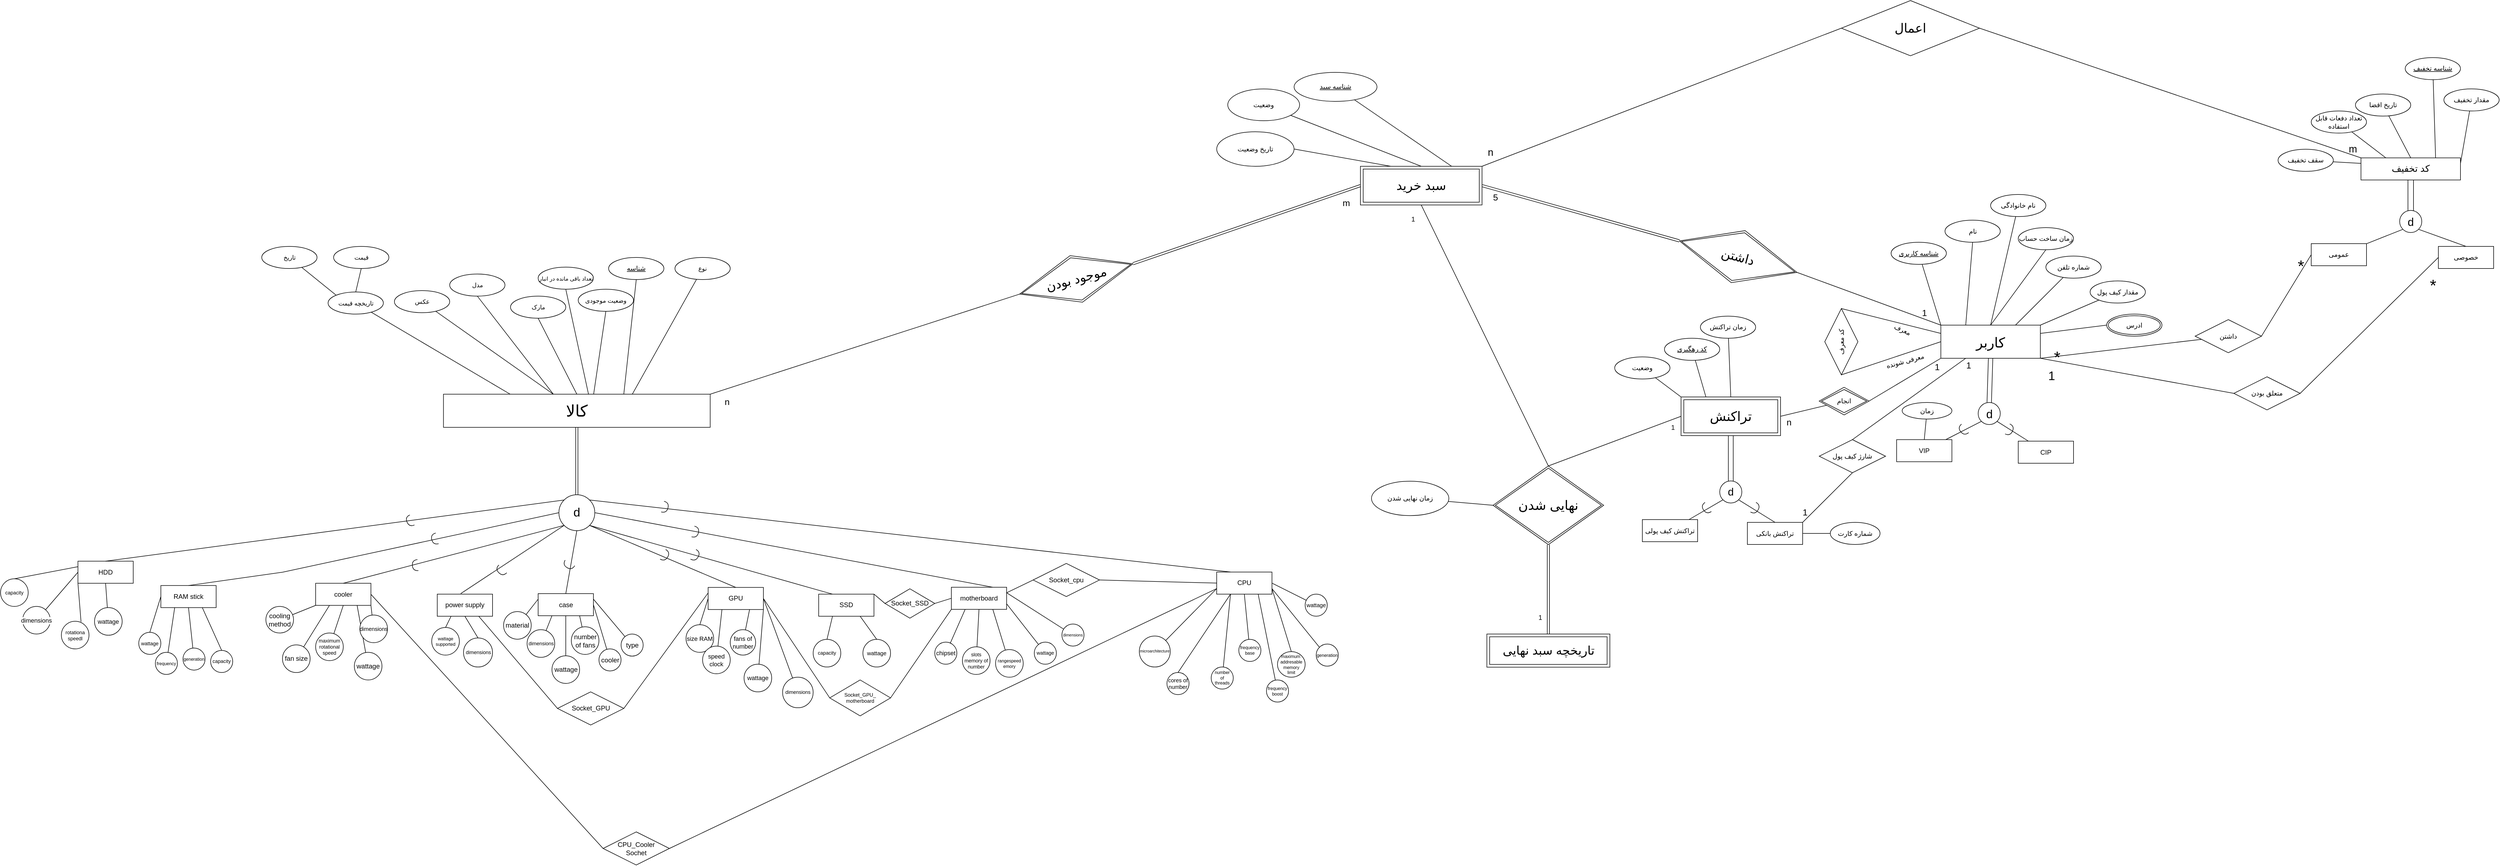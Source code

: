 <mxfile version="24.9.3">
  <diagram name="Page-1" id="9pAMobIlL3Q27WV-ND6b">
    <mxGraphModel dx="3445" dy="2307" grid="1" gridSize="10" guides="1" tooltips="1" connect="1" arrows="1" fold="1" page="1" pageScale="1" pageWidth="850" pageHeight="1400" math="0" shadow="0">
      <root>
        <mxCell id="0" />
        <mxCell id="1" parent="0" />
        <mxCell id="r9mN5gzQVVOZXGRKHxrH-38" style="rounded=0;orthogonalLoop=1;jettySize=auto;html=1;exitX=1;exitY=0;exitDx=0;exitDy=0;entryX=0;entryY=0.5;entryDx=0;entryDy=0;endArrow=none;endFill=0;" parent="1" source="2hztsEfEEE-q9e5ccqZt-1" target="yHR1p-qgPJuXM-84o9Oh-10" edge="1">
          <mxGeometry relative="1" as="geometry">
            <mxPoint x="1197.5" y="-245" as="targetPoint" />
          </mxGeometry>
        </mxCell>
        <mxCell id="2hztsEfEEE-q9e5ccqZt-1" value="کالا" style="rounded=0;whiteSpace=wrap;html=1;fontSize=29;" parent="1" vertex="1">
          <mxGeometry x="-598.75" y="162.5" width="482.5" height="60" as="geometry" />
        </mxCell>
        <mxCell id="8bEsGks462EBz7kOPYyJ-42" style="rounded=0;orthogonalLoop=1;jettySize=auto;html=1;exitX=0;exitY=1;exitDx=0;exitDy=0;endArrow=none;endFill=0;" parent="1" source="2hztsEfEEE-q9e5ccqZt-4" target="8bEsGks462EBz7kOPYyJ-43" edge="1">
          <mxGeometry relative="1" as="geometry">
            <mxPoint x="-910" y="564.75" as="targetPoint" />
          </mxGeometry>
        </mxCell>
        <mxCell id="8bEsGks462EBz7kOPYyJ-44" style="rounded=0;orthogonalLoop=1;jettySize=auto;html=1;exitX=0.25;exitY=1;exitDx=0;exitDy=0;endArrow=none;endFill=0;" parent="1" source="2hztsEfEEE-q9e5ccqZt-4" target="8bEsGks462EBz7kOPYyJ-45" edge="1">
          <mxGeometry relative="1" as="geometry">
            <mxPoint x="-860" y="574.75" as="targetPoint" />
          </mxGeometry>
        </mxCell>
        <mxCell id="8bEsGks462EBz7kOPYyJ-46" style="rounded=0;orthogonalLoop=1;jettySize=auto;html=1;exitX=0.5;exitY=1;exitDx=0;exitDy=0;endArrow=none;endFill=0;" parent="1" source="2hztsEfEEE-q9e5ccqZt-4" target="8bEsGks462EBz7kOPYyJ-47" edge="1">
          <mxGeometry relative="1" as="geometry">
            <mxPoint x="-800" y="574.75" as="targetPoint" />
          </mxGeometry>
        </mxCell>
        <mxCell id="8bEsGks462EBz7kOPYyJ-48" style="rounded=0;orthogonalLoop=1;jettySize=auto;html=1;exitX=0.75;exitY=1;exitDx=0;exitDy=0;endArrow=none;endFill=0;" parent="1" source="2hztsEfEEE-q9e5ccqZt-4" target="8bEsGks462EBz7kOPYyJ-49" edge="1">
          <mxGeometry relative="1" as="geometry">
            <mxPoint x="-740" y="574.75" as="targetPoint" />
          </mxGeometry>
        </mxCell>
        <mxCell id="8bEsGks462EBz7kOPYyJ-50" style="rounded=0;orthogonalLoop=1;jettySize=auto;html=1;exitX=1;exitY=1;exitDx=0;exitDy=0;endArrow=none;endFill=0;" parent="1" source="2hztsEfEEE-q9e5ccqZt-4" target="8bEsGks462EBz7kOPYyJ-51" edge="1">
          <mxGeometry relative="1" as="geometry">
            <mxPoint x="-680.0" y="564.75" as="targetPoint" />
          </mxGeometry>
        </mxCell>
        <mxCell id="2hztsEfEEE-q9e5ccqZt-4" value="cooler" style="rounded=0;whiteSpace=wrap;html=1;" parent="1" vertex="1">
          <mxGeometry x="-830" y="504.75" width="100" height="40" as="geometry" />
        </mxCell>
        <mxCell id="2hztsEfEEE-q9e5ccqZt-97" style="shape=connector;rounded=0;orthogonalLoop=1;jettySize=auto;html=1;exitX=0.25;exitY=1;exitDx=0;exitDy=0;entryX=0.5;entryY=0;entryDx=0;entryDy=0;strokeColor=default;align=center;verticalAlign=middle;fontFamily=Helvetica;fontSize=11;fontColor=default;labelBackgroundColor=default;elbow=vertical;endArrow=none;endFill=0;" parent="1" source="2hztsEfEEE-q9e5ccqZt-6" target="2hztsEfEEE-q9e5ccqZt-80" edge="1">
          <mxGeometry relative="1" as="geometry" />
        </mxCell>
        <mxCell id="2hztsEfEEE-q9e5ccqZt-6" value="power supply" style="rounded=0;whiteSpace=wrap;html=1;" parent="1" vertex="1">
          <mxGeometry x="-610" y="524.43" width="100" height="40" as="geometry" />
        </mxCell>
        <mxCell id="2hztsEfEEE-q9e5ccqZt-110" style="shape=connector;rounded=0;orthogonalLoop=1;jettySize=auto;html=1;exitX=0;exitY=0.5;exitDx=0;exitDy=0;entryX=0.5;entryY=0;entryDx=0;entryDy=0;strokeColor=default;align=center;verticalAlign=middle;fontFamily=Helvetica;fontSize=11;fontColor=default;labelBackgroundColor=default;elbow=vertical;endArrow=none;endFill=0;" parent="1" source="2hztsEfEEE-q9e5ccqZt-9" target="2hztsEfEEE-q9e5ccqZt-109" edge="1">
          <mxGeometry relative="1" as="geometry" />
        </mxCell>
        <mxCell id="2hztsEfEEE-q9e5ccqZt-111" style="shape=connector;rounded=0;orthogonalLoop=1;jettySize=auto;html=1;exitX=0.25;exitY=1;exitDx=0;exitDy=0;strokeColor=default;align=center;verticalAlign=middle;fontFamily=Helvetica;fontSize=11;fontColor=default;labelBackgroundColor=default;elbow=vertical;endArrow=none;endFill=0;" parent="1" source="2hztsEfEEE-q9e5ccqZt-9" target="2hztsEfEEE-q9e5ccqZt-112" edge="1">
          <mxGeometry relative="1" as="geometry">
            <mxPoint x="-397.026" y="574.75" as="targetPoint" />
          </mxGeometry>
        </mxCell>
        <mxCell id="2hztsEfEEE-q9e5ccqZt-113" style="shape=connector;rounded=0;orthogonalLoop=1;jettySize=auto;html=1;exitX=0.75;exitY=1;exitDx=0;exitDy=0;strokeColor=default;align=center;verticalAlign=middle;fontFamily=Helvetica;fontSize=11;fontColor=default;labelBackgroundColor=default;elbow=vertical;endArrow=none;endFill=0;" parent="1" source="2hztsEfEEE-q9e5ccqZt-9" target="2hztsEfEEE-q9e5ccqZt-114" edge="1">
          <mxGeometry relative="1" as="geometry">
            <mxPoint x="-337.5" y="574.75" as="targetPoint" />
          </mxGeometry>
        </mxCell>
        <mxCell id="2hztsEfEEE-q9e5ccqZt-115" style="shape=connector;rounded=0;orthogonalLoop=1;jettySize=auto;html=1;exitX=1;exitY=1;exitDx=0;exitDy=0;strokeColor=default;align=center;verticalAlign=middle;fontFamily=Helvetica;fontSize=11;fontColor=default;labelBackgroundColor=default;elbow=vertical;endArrow=none;endFill=0;" parent="1" source="2hztsEfEEE-q9e5ccqZt-9" target="2hztsEfEEE-q9e5ccqZt-116" edge="1">
          <mxGeometry relative="1" as="geometry">
            <mxPoint x="-307.5" y="554.75" as="targetPoint" />
          </mxGeometry>
        </mxCell>
        <mxCell id="2hztsEfEEE-q9e5ccqZt-117" style="shape=connector;rounded=0;orthogonalLoop=1;jettySize=auto;html=1;exitX=1;exitY=0.5;exitDx=0;exitDy=0;strokeColor=default;align=center;verticalAlign=middle;fontFamily=Helvetica;fontSize=11;fontColor=default;labelBackgroundColor=default;elbow=vertical;endArrow=none;endFill=0;" parent="1" source="2hztsEfEEE-q9e5ccqZt-9" target="2hztsEfEEE-q9e5ccqZt-118" edge="1">
          <mxGeometry relative="1" as="geometry">
            <mxPoint x="-267.5" y="564.75" as="targetPoint" />
          </mxGeometry>
        </mxCell>
        <mxCell id="2hztsEfEEE-q9e5ccqZt-9" value="GPU" style="rounded=0;whiteSpace=wrap;html=1;" parent="1" vertex="1">
          <mxGeometry x="-120" y="512.25" width="100" height="40" as="geometry" />
        </mxCell>
        <mxCell id="8bEsGks462EBz7kOPYyJ-52" style="rounded=0;orthogonalLoop=1;jettySize=auto;html=1;exitX=0;exitY=0.25;exitDx=0;exitDy=0;endArrow=none;endFill=0;" parent="1" source="2hztsEfEEE-q9e5ccqZt-11" target="8bEsGks462EBz7kOPYyJ-61" edge="1">
          <mxGeometry relative="1" as="geometry">
            <mxPoint x="-190" y="574.75" as="targetPoint" />
          </mxGeometry>
        </mxCell>
        <mxCell id="8bEsGks462EBz7kOPYyJ-53" style="rounded=0;orthogonalLoop=1;jettySize=auto;html=1;exitX=0.25;exitY=1;exitDx=0;exitDy=0;endArrow=none;endFill=0;" parent="1" source="2hztsEfEEE-q9e5ccqZt-11" target="8bEsGks462EBz7kOPYyJ-62" edge="1">
          <mxGeometry relative="1" as="geometry">
            <mxPoint x="-160" y="574.75" as="targetPoint" />
          </mxGeometry>
        </mxCell>
        <mxCell id="8bEsGks462EBz7kOPYyJ-55" style="rounded=0;orthogonalLoop=1;jettySize=auto;html=1;exitX=0.5;exitY=1;exitDx=0;exitDy=0;endArrow=none;endFill=0;" parent="1" source="2hztsEfEEE-q9e5ccqZt-11" target="8bEsGks462EBz7kOPYyJ-63" edge="1">
          <mxGeometry relative="1" as="geometry">
            <mxPoint x="-110" y="574.75" as="targetPoint" />
          </mxGeometry>
        </mxCell>
        <mxCell id="8bEsGks462EBz7kOPYyJ-56" style="rounded=0;orthogonalLoop=1;jettySize=auto;html=1;exitX=0.75;exitY=1;exitDx=0;exitDy=0;endArrow=none;endFill=0;" parent="1" source="2hztsEfEEE-q9e5ccqZt-11" target="8bEsGks462EBz7kOPYyJ-64" edge="1">
          <mxGeometry relative="1" as="geometry">
            <mxPoint x="-70" y="574.75" as="targetPoint" />
          </mxGeometry>
        </mxCell>
        <mxCell id="8bEsGks462EBz7kOPYyJ-57" style="rounded=0;orthogonalLoop=1;jettySize=auto;html=1;exitX=1;exitY=0.5;exitDx=0;exitDy=0;endArrow=none;endFill=0;" parent="1" source="2hztsEfEEE-q9e5ccqZt-11" target="8bEsGks462EBz7kOPYyJ-60" edge="1">
          <mxGeometry relative="1" as="geometry">
            <mxPoint x="-40" y="574.75" as="targetPoint" />
          </mxGeometry>
        </mxCell>
        <mxCell id="8bEsGks462EBz7kOPYyJ-58" style="rounded=0;orthogonalLoop=1;jettySize=auto;html=1;exitX=1;exitY=0.25;exitDx=0;exitDy=0;endArrow=none;endFill=0;" parent="1" source="2hztsEfEEE-q9e5ccqZt-11" target="8bEsGks462EBz7kOPYyJ-59" edge="1">
          <mxGeometry relative="1" as="geometry">
            <mxPoint x="-10" y="574.75" as="targetPoint" />
          </mxGeometry>
        </mxCell>
        <mxCell id="2hztsEfEEE-q9e5ccqZt-11" value="case" style="rounded=0;whiteSpace=wrap;html=1;" parent="1" vertex="1">
          <mxGeometry x="-427.5" y="523.5" width="100" height="40" as="geometry" />
        </mxCell>
        <mxCell id="2hztsEfEEE-q9e5ccqZt-58" style="shape=connector;rounded=0;orthogonalLoop=1;jettySize=auto;html=1;exitX=0.5;exitY=1;exitDx=0;exitDy=0;strokeColor=default;align=center;verticalAlign=middle;fontFamily=Helvetica;fontSize=11;fontColor=default;labelBackgroundColor=default;elbow=vertical;endArrow=none;endFill=0;" parent="1" source="2hztsEfEEE-q9e5ccqZt-14" target="2hztsEfEEE-q9e5ccqZt-59" edge="1">
          <mxGeometry relative="1" as="geometry">
            <mxPoint x="140" y="554.75" as="targetPoint" />
          </mxGeometry>
        </mxCell>
        <mxCell id="2hztsEfEEE-q9e5ccqZt-68" style="shape=connector;rounded=0;orthogonalLoop=1;jettySize=auto;html=1;exitX=0.25;exitY=1;exitDx=0;exitDy=0;strokeColor=default;align=center;verticalAlign=middle;fontFamily=Helvetica;fontSize=11;fontColor=default;labelBackgroundColor=default;elbow=vertical;endArrow=none;endFill=0;" parent="1" source="2hztsEfEEE-q9e5ccqZt-14" target="2hztsEfEEE-q9e5ccqZt-72" edge="1">
          <mxGeometry relative="1" as="geometry">
            <mxPoint x="110.091" y="564.75" as="targetPoint" />
          </mxGeometry>
        </mxCell>
        <mxCell id="2hztsEfEEE-q9e5ccqZt-103" style="shape=connector;rounded=0;orthogonalLoop=1;jettySize=auto;html=1;exitX=0.75;exitY=1;exitDx=0;exitDy=0;entryX=0.5;entryY=0;entryDx=0;entryDy=0;strokeColor=default;align=center;verticalAlign=middle;fontFamily=Helvetica;fontSize=11;fontColor=default;labelBackgroundColor=default;elbow=vertical;endArrow=none;endFill=0;" parent="1" source="2hztsEfEEE-q9e5ccqZt-14" target="2hztsEfEEE-q9e5ccqZt-71" edge="1">
          <mxGeometry relative="1" as="geometry" />
        </mxCell>
        <mxCell id="2hztsEfEEE-q9e5ccqZt-105" style="shape=connector;rounded=0;orthogonalLoop=1;jettySize=auto;html=1;exitX=0;exitY=0.5;exitDx=0;exitDy=0;entryX=0.5;entryY=0;entryDx=0;entryDy=0;strokeColor=default;align=center;verticalAlign=middle;fontFamily=Helvetica;fontSize=11;fontColor=default;labelBackgroundColor=default;elbow=vertical;endArrow=none;endFill=0;" parent="1" source="2hztsEfEEE-q9e5ccqZt-14" target="2hztsEfEEE-q9e5ccqZt-73" edge="1">
          <mxGeometry relative="1" as="geometry" />
        </mxCell>
        <mxCell id="2hztsEfEEE-q9e5ccqZt-14" value="RAM stick" style="rounded=0;whiteSpace=wrap;html=1;" parent="1" vertex="1">
          <mxGeometry x="-1110" y="508.81" width="100" height="40" as="geometry" />
        </mxCell>
        <mxCell id="2hztsEfEEE-q9e5ccqZt-48" style="shape=connector;rounded=0;orthogonalLoop=1;jettySize=auto;html=1;exitX=0.75;exitY=1;exitDx=0;exitDy=0;strokeColor=default;align=center;verticalAlign=middle;fontFamily=Helvetica;fontSize=11;fontColor=default;labelBackgroundColor=default;elbow=vertical;endArrow=none;endFill=0;" parent="1" source="2hztsEfEEE-q9e5ccqZt-18" target="2hztsEfEEE-q9e5ccqZt-57" edge="1">
          <mxGeometry relative="1" as="geometry">
            <mxPoint x="910" y="566.94" as="targetPoint" />
          </mxGeometry>
        </mxCell>
        <mxCell id="2hztsEfEEE-q9e5ccqZt-49" style="shape=connector;rounded=0;orthogonalLoop=1;jettySize=auto;html=1;exitX=0.5;exitY=1;exitDx=0;exitDy=0;strokeColor=default;align=center;verticalAlign=middle;fontFamily=Helvetica;fontSize=11;fontColor=default;labelBackgroundColor=default;elbow=vertical;endArrow=none;endFill=0;" parent="1" source="2hztsEfEEE-q9e5ccqZt-18" target="2hztsEfEEE-q9e5ccqZt-56" edge="1">
          <mxGeometry relative="1" as="geometry">
            <mxPoint x="880" y="566.94" as="targetPoint" />
          </mxGeometry>
        </mxCell>
        <mxCell id="2hztsEfEEE-q9e5ccqZt-50" style="shape=connector;rounded=0;orthogonalLoop=1;jettySize=auto;html=1;exitX=0.25;exitY=1;exitDx=0;exitDy=0;strokeColor=default;align=center;verticalAlign=middle;fontFamily=Helvetica;fontSize=11;fontColor=default;labelBackgroundColor=default;elbow=vertical;endArrow=none;endFill=0;" parent="1" source="2hztsEfEEE-q9e5ccqZt-18" target="2hztsEfEEE-q9e5ccqZt-55" edge="1">
          <mxGeometry relative="1" as="geometry">
            <mxPoint x="850.31" y="566.94" as="targetPoint" />
          </mxGeometry>
        </mxCell>
        <mxCell id="2hztsEfEEE-q9e5ccqZt-51" style="shape=connector;rounded=0;orthogonalLoop=1;jettySize=auto;html=1;exitX=1;exitY=0.75;exitDx=0;exitDy=0;strokeColor=default;align=center;verticalAlign=middle;fontFamily=Helvetica;fontSize=11;fontColor=default;labelBackgroundColor=default;elbow=vertical;endArrow=none;endFill=0;" parent="1" source="2hztsEfEEE-q9e5ccqZt-18" target="2hztsEfEEE-q9e5ccqZt-54" edge="1">
          <mxGeometry relative="1" as="geometry">
            <mxPoint x="940" y="566.94" as="targetPoint" />
          </mxGeometry>
        </mxCell>
        <mxCell id="2hztsEfEEE-q9e5ccqZt-52" style="shape=connector;rounded=0;orthogonalLoop=1;jettySize=auto;html=1;exitX=1;exitY=0.25;exitDx=0;exitDy=0;strokeColor=default;align=center;verticalAlign=middle;fontFamily=Helvetica;fontSize=11;fontColor=default;labelBackgroundColor=default;elbow=vertical;endArrow=none;endFill=0;" parent="1" source="2hztsEfEEE-q9e5ccqZt-18" target="2hztsEfEEE-q9e5ccqZt-53" edge="1">
          <mxGeometry relative="1" as="geometry">
            <mxPoint x="970" y="566.94" as="targetPoint" />
          </mxGeometry>
        </mxCell>
        <mxCell id="2hztsEfEEE-q9e5ccqZt-18" value="motherboard" style="rounded=0;whiteSpace=wrap;html=1;" parent="1" vertex="1">
          <mxGeometry x="320" y="511.94" width="100" height="40" as="geometry" />
        </mxCell>
        <mxCell id="2hztsEfEEE-q9e5ccqZt-21" value="SSD" style="rounded=0;whiteSpace=wrap;html=1;" parent="1" vertex="1">
          <mxGeometry x="80" y="524.43" width="100" height="40" as="geometry" />
        </mxCell>
        <mxCell id="2hztsEfEEE-q9e5ccqZt-94" style="shape=connector;rounded=0;orthogonalLoop=1;jettySize=auto;html=1;exitX=0;exitY=0.25;exitDx=0;exitDy=0;entryX=0.5;entryY=0;entryDx=0;entryDy=0;strokeColor=default;align=center;verticalAlign=middle;fontFamily=Helvetica;fontSize=11;fontColor=default;labelBackgroundColor=default;elbow=vertical;endArrow=none;endFill=0;" parent="1" source="2hztsEfEEE-q9e5ccqZt-25" target="2hztsEfEEE-q9e5ccqZt-91" edge="1">
          <mxGeometry relative="1" as="geometry" />
        </mxCell>
        <mxCell id="2hztsEfEEE-q9e5ccqZt-98" style="shape=connector;rounded=0;orthogonalLoop=1;jettySize=auto;html=1;exitX=0.5;exitY=1;exitDx=0;exitDy=0;strokeColor=default;align=center;verticalAlign=middle;fontFamily=Helvetica;fontSize=11;fontColor=default;labelBackgroundColor=default;elbow=vertical;endArrow=none;endFill=0;" parent="1" source="2hztsEfEEE-q9e5ccqZt-25" target="2hztsEfEEE-q9e5ccqZt-99" edge="1">
          <mxGeometry relative="1" as="geometry">
            <mxPoint x="-1179.609" y="574.75" as="targetPoint" />
          </mxGeometry>
        </mxCell>
        <mxCell id="2hztsEfEEE-q9e5ccqZt-100" style="shape=connector;rounded=0;orthogonalLoop=1;jettySize=auto;html=1;exitX=0;exitY=0.5;exitDx=0;exitDy=0;strokeColor=default;align=center;verticalAlign=middle;fontFamily=Helvetica;fontSize=11;fontColor=default;labelBackgroundColor=default;elbow=vertical;endArrow=none;endFill=0;" parent="1" source="2hztsEfEEE-q9e5ccqZt-25" target="2hztsEfEEE-q9e5ccqZt-101" edge="1">
          <mxGeometry relative="1" as="geometry">
            <mxPoint x="-1290" y="564.75" as="targetPoint" />
          </mxGeometry>
        </mxCell>
        <mxCell id="2hztsEfEEE-q9e5ccqZt-25" value="HDD" style="rounded=0;whiteSpace=wrap;html=1;" parent="1" vertex="1">
          <mxGeometry x="-1260" y="464.75" width="100" height="40" as="geometry" />
        </mxCell>
        <mxCell id="8bEsGks462EBz7kOPYyJ-20" style="rounded=0;orthogonalLoop=1;jettySize=auto;html=1;exitX=1;exitY=0.5;exitDx=0;exitDy=0;endArrow=none;endFill=0;" parent="1" source="2hztsEfEEE-q9e5ccqZt-27" target="8bEsGks462EBz7kOPYyJ-38" edge="1">
          <mxGeometry relative="1" as="geometry">
            <mxPoint x="720" y="574.75" as="targetPoint" />
          </mxGeometry>
        </mxCell>
        <mxCell id="8bEsGks462EBz7kOPYyJ-21" style="rounded=0;orthogonalLoop=1;jettySize=auto;html=1;exitX=0.75;exitY=1;exitDx=0;exitDy=0;endArrow=none;endFill=0;" parent="1" source="2hztsEfEEE-q9e5ccqZt-27" target="8bEsGks462EBz7kOPYyJ-35" edge="1">
          <mxGeometry relative="1" as="geometry">
            <mxPoint x="630" y="574.75" as="targetPoint" />
          </mxGeometry>
        </mxCell>
        <mxCell id="8bEsGks462EBz7kOPYyJ-22" style="rounded=0;orthogonalLoop=1;jettySize=auto;html=1;exitX=0.5;exitY=1;exitDx=0;exitDy=0;endArrow=none;endFill=0;" parent="1" source="2hztsEfEEE-q9e5ccqZt-27" target="8bEsGks462EBz7kOPYyJ-34" edge="1">
          <mxGeometry relative="1" as="geometry">
            <mxPoint x="600" y="574.75" as="targetPoint" />
          </mxGeometry>
        </mxCell>
        <mxCell id="8bEsGks462EBz7kOPYyJ-23" style="rounded=0;orthogonalLoop=1;jettySize=auto;html=1;exitX=0.25;exitY=1;exitDx=0;exitDy=0;endArrow=none;endFill=0;" parent="1" source="2hztsEfEEE-q9e5ccqZt-27" target="8bEsGks462EBz7kOPYyJ-33" edge="1">
          <mxGeometry relative="1" as="geometry">
            <mxPoint x="570" y="574.75" as="targetPoint" />
          </mxGeometry>
        </mxCell>
        <mxCell id="8bEsGks462EBz7kOPYyJ-25" style="rounded=0;orthogonalLoop=1;jettySize=auto;html=1;exitX=0;exitY=0.75;exitDx=0;exitDy=0;endArrow=none;endFill=0;" parent="1" source="2hztsEfEEE-q9e5ccqZt-27" target="8bEsGks462EBz7kOPYyJ-31" edge="1">
          <mxGeometry relative="1" as="geometry">
            <mxPoint x="500" y="574.75" as="targetPoint" />
          </mxGeometry>
        </mxCell>
        <mxCell id="8bEsGks462EBz7kOPYyJ-41" style="rounded=0;orthogonalLoop=1;jettySize=auto;html=1;exitX=1;exitY=0.75;exitDx=0;exitDy=0;entryX=0.5;entryY=0;entryDx=0;entryDy=0;endArrow=none;endFill=0;" parent="1" source="2hztsEfEEE-q9e5ccqZt-27" target="8bEsGks462EBz7kOPYyJ-37" edge="1">
          <mxGeometry relative="1" as="geometry" />
        </mxCell>
        <mxCell id="2hztsEfEEE-q9e5ccqZt-27" value="CPU" style="rounded=0;whiteSpace=wrap;html=1;" parent="1" vertex="1">
          <mxGeometry x="800" y="484.43" width="100" height="40" as="geometry" />
        </mxCell>
        <mxCell id="2hztsEfEEE-q9e5ccqZt-29" value="عکس" style="ellipse;whiteSpace=wrap;html=1;fontFamily=Helvetica;fontSize=11;fontColor=default;labelBackgroundColor=default;" parent="1" vertex="1">
          <mxGeometry x="-687.5" y="-25" width="100" height="40" as="geometry" />
        </mxCell>
        <mxCell id="2hztsEfEEE-q9e5ccqZt-31" value="وضعیت موجودی" style="ellipse;whiteSpace=wrap;html=1;aspect=fixed;fontFamily=Helvetica;fontSize=11;fontColor=default;labelBackgroundColor=none;" parent="1" vertex="1">
          <mxGeometry x="-355" y="-27.5" width="100" height="40" as="geometry" />
        </mxCell>
        <mxCell id="2hztsEfEEE-q9e5ccqZt-33" value="&lt;font style=&quot;font-size: 10px;&quot;&gt;تعداد باقی مانده در انبار&lt;/font&gt;" style="ellipse;whiteSpace=wrap;html=1;fontFamily=Helvetica;fontSize=11;fontColor=default;labelBackgroundColor=none;" parent="1" vertex="1">
          <mxGeometry x="-427.5" y="-67.5" width="100" height="40" as="geometry" />
        </mxCell>
        <mxCell id="2hztsEfEEE-q9e5ccqZt-35" value="مارک" style="ellipse;whiteSpace=wrap;html=1;aspect=fixed;fontFamily=Helvetica;fontSize=11;fontColor=default;labelBackgroundColor=default;" parent="1" vertex="1">
          <mxGeometry x="-477.5" y="-15" width="100" height="40" as="geometry" />
        </mxCell>
        <mxCell id="2hztsEfEEE-q9e5ccqZt-39" value="نوع" style="ellipse;whiteSpace=wrap;html=1;aspect=fixed;fontFamily=Helvetica;fontSize=11;fontColor=default;labelBackgroundColor=default;" parent="1" vertex="1">
          <mxGeometry x="-180" y="-85" width="100" height="40" as="geometry" />
        </mxCell>
        <mxCell id="2hztsEfEEE-q9e5ccqZt-41" value="مدل" style="ellipse;whiteSpace=wrap;html=1;aspect=fixed;fontFamily=Helvetica;fontSize=11;fontColor=default;labelBackgroundColor=default;" parent="1" vertex="1">
          <mxGeometry x="-587.5" y="-55" width="100" height="40" as="geometry" />
        </mxCell>
        <mxCell id="r9mN5gzQVVOZXGRKHxrH-68" style="rounded=0;orthogonalLoop=1;jettySize=auto;html=1;exitX=0;exitY=0;exitDx=0;exitDy=0;endArrow=none;endFill=0;" parent="1" source="2hztsEfEEE-q9e5ccqZt-43" target="2hztsEfEEE-q9e5ccqZt-46" edge="1">
          <mxGeometry relative="1" as="geometry" />
        </mxCell>
        <mxCell id="r9mN5gzQVVOZXGRKHxrH-69" style="rounded=0;orthogonalLoop=1;jettySize=auto;html=1;exitX=0.5;exitY=0;exitDx=0;exitDy=0;entryX=0.5;entryY=1;entryDx=0;entryDy=0;endArrow=none;endFill=0;" parent="1" source="2hztsEfEEE-q9e5ccqZt-43" target="2hztsEfEEE-q9e5ccqZt-47" edge="1">
          <mxGeometry relative="1" as="geometry" />
        </mxCell>
        <mxCell id="2hztsEfEEE-q9e5ccqZt-43" value="تاریخچه قیمت" style="ellipse;whiteSpace=wrap;html=1;aspect=fixed;fontFamily=Helvetica;fontSize=11;fontColor=default;labelBackgroundColor=none;" parent="1" vertex="1">
          <mxGeometry x="-807.5" y="-22.5" width="100" height="40" as="geometry" />
        </mxCell>
        <mxCell id="2hztsEfEEE-q9e5ccqZt-46" value="تاریخ" style="ellipse;whiteSpace=wrap;html=1;aspect=fixed;fontFamily=Helvetica;fontSize=11;fontColor=default;labelBackgroundColor=default;" parent="1" vertex="1">
          <mxGeometry x="-927.5" y="-105" width="100" height="40" as="geometry" />
        </mxCell>
        <mxCell id="2hztsEfEEE-q9e5ccqZt-47" value="قیمت" style="ellipse;whiteSpace=wrap;html=1;aspect=fixed;fontFamily=Helvetica;fontSize=11;fontColor=default;labelBackgroundColor=default;" parent="1" vertex="1">
          <mxGeometry x="-797.5" y="-105" width="100" height="40" as="geometry" />
        </mxCell>
        <mxCell id="2hztsEfEEE-q9e5ccqZt-53" value="‫‪dimensions‬‬" style="ellipse;whiteSpace=wrap;html=1;aspect=fixed;fontFamily=Helvetica;fontSize=7;fontColor=default;labelBackgroundColor=none;" parent="1" vertex="1">
          <mxGeometry x="520" y="578.5" width="40" height="40" as="geometry" />
        </mxCell>
        <mxCell id="2hztsEfEEE-q9e5ccqZt-54" value="‫‪wattage‬‬" style="ellipse;whiteSpace=wrap;html=1;aspect=fixed;fontFamily=Helvetica;fontSize=9;fontColor=default;labelBackgroundColor=none;" parent="1" vertex="1">
          <mxGeometry x="470" y="611.31" width="40" height="40" as="geometry" />
        </mxCell>
        <mxCell id="2hztsEfEEE-q9e5ccqZt-55" value="‫‪chipset‬‬" style="ellipse;whiteSpace=wrap;html=1;aspect=fixed;fontFamily=Helvetica;fontSize=11;fontColor=default;labelBackgroundColor=default;" parent="1" vertex="1">
          <mxGeometry x="290" y="611.31" width="40" height="40" as="geometry" />
        </mxCell>
        <mxCell id="2hztsEfEEE-q9e5ccqZt-56" value="‫‪slots‬‬ ‫‪memory‬‬ ‫‪of‬‬ ‫‪number‬‬" style="ellipse;whiteSpace=wrap;html=1;aspect=fixed;fontFamily=Helvetica;fontSize=9;fontColor=default;labelBackgroundColor=none;" parent="1" vertex="1">
          <mxGeometry x="340" y="619.75" width="50" height="50" as="geometry" />
        </mxCell>
        <mxCell id="2hztsEfEEE-q9e5ccqZt-57" value="‫‪range‬‬‫‪speed‬‬ ‫‪emory‬‬" style="ellipse;whiteSpace=wrap;html=1;aspect=fixed;fontFamily=Helvetica;fontSize=8;fontColor=default;labelBackgroundColor=none;" parent="1" vertex="1">
          <mxGeometry x="400" y="624.75" width="50" height="50" as="geometry" />
        </mxCell>
        <mxCell id="2hztsEfEEE-q9e5ccqZt-59" value="‫‪generation‬‬" style="ellipse;whiteSpace=wrap;html=1;aspect=fixed;fontFamily=Helvetica;fontSize=8;fontColor=default;labelBackgroundColor=none;" parent="1" vertex="1">
          <mxGeometry x="-1070" y="621.94" width="40" height="40" as="geometry" />
        </mxCell>
        <mxCell id="2hztsEfEEE-q9e5ccqZt-71" value="‫‪capacity‬‬" style="ellipse;whiteSpace=wrap;html=1;aspect=fixed;fontFamily=Helvetica;fontSize=9;fontColor=default;labelBackgroundColor=none;" parent="1" vertex="1">
          <mxGeometry x="-1020" y="626.31" width="40" height="40" as="geometry" />
        </mxCell>
        <mxCell id="2hztsEfEEE-q9e5ccqZt-72" value="‫‪frequency‬‬" style="ellipse;whiteSpace=wrap;html=1;aspect=fixed;fontFamily=Helvetica;fontSize=8;fontColor=default;labelBackgroundColor=none;" parent="1" vertex="1">
          <mxGeometry x="-1120" y="629.75" width="40" height="40" as="geometry" />
        </mxCell>
        <mxCell id="2hztsEfEEE-q9e5ccqZt-73" value="wattage" style="ellipse;whiteSpace=wrap;html=1;aspect=fixed;fontFamily=Helvetica;fontSize=9;fontColor=default;labelBackgroundColor=default;" parent="1" vertex="1">
          <mxGeometry x="-1150" y="593.5" width="40" height="40" as="geometry" />
        </mxCell>
        <mxCell id="2hztsEfEEE-q9e5ccqZt-78" value="‫‪dimensions‬‬" style="ellipse;whiteSpace=wrap;html=1;aspect=fixed;fontFamily=Helvetica;fontSize=9;fontColor=default;labelBackgroundColor=default;" parent="1" vertex="1">
          <mxGeometry x="-562.5" y="603.81" width="52.5" height="52.5" as="geometry" />
        </mxCell>
        <mxCell id="2hztsEfEEE-q9e5ccqZt-80" value="wattage supported" style="ellipse;whiteSpace=wrap;html=1;aspect=fixed;fontFamily=Helvetica;fontSize=8;fontColor=default;labelBackgroundColor=none;" parent="1" vertex="1">
          <mxGeometry x="-620" y="584.75" width="50" height="50" as="geometry" />
        </mxCell>
        <mxCell id="2hztsEfEEE-q9e5ccqZt-82" value="‫‪wattage‬‬" style="ellipse;whiteSpace=wrap;html=1;aspect=fixed;fontFamily=Helvetica;fontSize=10;fontColor=default;labelBackgroundColor=none;" parent="1" vertex="1">
          <mxGeometry x="160" y="606.31" width="50" height="50" as="geometry" />
        </mxCell>
        <mxCell id="2hztsEfEEE-q9e5ccqZt-84" value="capacity" style="ellipse;whiteSpace=wrap;html=1;aspect=fixed;fontFamily=Helvetica;fontSize=9;fontColor=default;labelBackgroundColor=none;" parent="1" vertex="1">
          <mxGeometry x="70" y="606.31" width="50" height="50" as="geometry" />
        </mxCell>
        <mxCell id="2hztsEfEEE-q9e5ccqZt-91" value="capacity" style="ellipse;whiteSpace=wrap;html=1;aspect=fixed;fontFamily=Helvetica;fontSize=9;fontColor=default;labelBackgroundColor=none;" parent="1" vertex="1">
          <mxGeometry x="-1400" y="496.63" width="50" height="50" as="geometry" />
        </mxCell>
        <mxCell id="2hztsEfEEE-q9e5ccqZt-93" value="&lt;div&gt;rotationa speedl&lt;/div&gt;" style="ellipse;whiteSpace=wrap;html=1;aspect=fixed;fontFamily=Helvetica;fontSize=9;fontColor=default;labelBackgroundColor=none;" parent="1" vertex="1">
          <mxGeometry x="-1290" y="573.5" width="50" height="50" as="geometry" />
        </mxCell>
        <mxCell id="2hztsEfEEE-q9e5ccqZt-95" style="shape=connector;rounded=0;orthogonalLoop=1;jettySize=auto;html=1;exitX=0.5;exitY=1;exitDx=0;exitDy=0;entryX=0.5;entryY=0;entryDx=0;entryDy=0;strokeColor=default;align=center;verticalAlign=middle;fontFamily=Helvetica;fontSize=11;fontColor=default;labelBackgroundColor=default;elbow=vertical;endArrow=none;endFill=0;" parent="1" source="2hztsEfEEE-q9e5ccqZt-6" target="2hztsEfEEE-q9e5ccqZt-78" edge="1">
          <mxGeometry relative="1" as="geometry" />
        </mxCell>
        <mxCell id="2hztsEfEEE-q9e5ccqZt-99" value="‫‪wattage‬‬" style="ellipse;whiteSpace=wrap;html=1;aspect=fixed;fontFamily=Helvetica;fontSize=11;fontColor=default;labelBackgroundColor=default;" parent="1" vertex="1">
          <mxGeometry x="-1230" y="548.81" width="50" height="50" as="geometry" />
        </mxCell>
        <mxCell id="2hztsEfEEE-q9e5ccqZt-101" value="dimensions" style="ellipse;whiteSpace=wrap;html=1;aspect=fixed;fontFamily=Helvetica;fontSize=11;fontColor=default;labelBackgroundColor=default;" parent="1" vertex="1">
          <mxGeometry x="-1360" y="546.63" width="50" height="50" as="geometry" />
        </mxCell>
        <mxCell id="2hztsEfEEE-q9e5ccqZt-102" style="shape=connector;rounded=0;orthogonalLoop=1;jettySize=auto;html=1;exitX=0;exitY=1;exitDx=0;exitDy=0;entryX=0.712;entryY=0.023;entryDx=0;entryDy=0;entryPerimeter=0;strokeColor=default;align=center;verticalAlign=middle;fontFamily=Helvetica;fontSize=11;fontColor=default;labelBackgroundColor=default;elbow=vertical;endArrow=none;endFill=0;" parent="1" source="2hztsEfEEE-q9e5ccqZt-25" target="2hztsEfEEE-q9e5ccqZt-93" edge="1">
          <mxGeometry relative="1" as="geometry" />
        </mxCell>
        <mxCell id="2hztsEfEEE-q9e5ccqZt-109" value="size RAM" style="ellipse;whiteSpace=wrap;html=1;aspect=fixed;fontFamily=Helvetica;fontSize=11;fontColor=default;labelBackgroundColor=none;" parent="1" vertex="1">
          <mxGeometry x="-160" y="579.75" width="50" height="50" as="geometry" />
        </mxCell>
        <mxCell id="2hztsEfEEE-q9e5ccqZt-112" value="speed clock" style="ellipse;whiteSpace=wrap;html=1;aspect=fixed;fontFamily=Helvetica;fontSize=11;fontColor=default;labelBackgroundColor=none;" parent="1" vertex="1">
          <mxGeometry x="-130" y="618.5" width="50" height="50" as="geometry" />
        </mxCell>
        <mxCell id="2hztsEfEEE-q9e5ccqZt-114" value="fans of number" style="ellipse;whiteSpace=wrap;html=1;aspect=fixed;fontFamily=Helvetica;fontSize=11;fontColor=default;labelBackgroundColor=none;" parent="1" vertex="1">
          <mxGeometry x="-80" y="588.81" width="45.94" height="45.94" as="geometry" />
        </mxCell>
        <mxCell id="2hztsEfEEE-q9e5ccqZt-116" value="wattage" style="ellipse;whiteSpace=wrap;html=1;aspect=fixed;fontFamily=Helvetica;fontSize=11;fontColor=default;labelBackgroundColor=default;" parent="1" vertex="1">
          <mxGeometry x="-55" y="651.31" width="50" height="50" as="geometry" />
        </mxCell>
        <mxCell id="2hztsEfEEE-q9e5ccqZt-118" value="dimensions" style="ellipse;whiteSpace=wrap;html=1;aspect=fixed;fontFamily=Helvetica;fontSize=9;fontColor=default;labelBackgroundColor=none;" parent="1" vertex="1">
          <mxGeometry x="14.69" y="674.75" width="55.31" height="55.31" as="geometry" />
        </mxCell>
        <mxCell id="8bEsGks462EBz7kOPYyJ-7" value="" style="endArrow=none;html=1;rounded=0;exitX=0.708;exitY=0;exitDx=0;exitDy=0;exitPerimeter=0;" parent="1" source="2hztsEfEEE-q9e5ccqZt-1" target="2hztsEfEEE-q9e5ccqZt-39" edge="1">
          <mxGeometry width="50" height="50" relative="1" as="geometry">
            <mxPoint x="27.5" y="95" as="sourcePoint" />
            <mxPoint x="77.5" y="45" as="targetPoint" />
          </mxGeometry>
        </mxCell>
        <mxCell id="8bEsGks462EBz7kOPYyJ-9" value="" style="endArrow=none;html=1;rounded=0;" parent="1" source="2hztsEfEEE-q9e5ccqZt-1" target="2hztsEfEEE-q9e5ccqZt-29" edge="1">
          <mxGeometry width="50" height="50" relative="1" as="geometry">
            <mxPoint x="-87.5" y="285" as="sourcePoint" />
            <mxPoint x="-37.5" y="235" as="targetPoint" />
          </mxGeometry>
        </mxCell>
        <mxCell id="8bEsGks462EBz7kOPYyJ-10" value="" style="endArrow=none;html=1;rounded=0;entryX=0.5;entryY=1;entryDx=0;entryDy=0;exitX=0.563;exitY=0;exitDx=0;exitDy=0;exitPerimeter=0;" parent="1" source="2hztsEfEEE-q9e5ccqZt-1" target="2hztsEfEEE-q9e5ccqZt-31" edge="1">
          <mxGeometry width="50" height="50" relative="1" as="geometry">
            <mxPoint x="-170" y="305" as="sourcePoint" />
            <mxPoint x="-120" y="255" as="targetPoint" />
          </mxGeometry>
        </mxCell>
        <mxCell id="8bEsGks462EBz7kOPYyJ-11" value="" style="endArrow=none;html=1;rounded=0;entryX=0.5;entryY=1;entryDx=0;entryDy=0;exitX=0.544;exitY=0.011;exitDx=0;exitDy=0;exitPerimeter=0;" parent="1" source="2hztsEfEEE-q9e5ccqZt-1" target="2hztsEfEEE-q9e5ccqZt-33" edge="1">
          <mxGeometry width="50" height="50" relative="1" as="geometry">
            <mxPoint x="-305" y="295" as="sourcePoint" />
            <mxPoint x="-255" y="245" as="targetPoint" />
          </mxGeometry>
        </mxCell>
        <mxCell id="8bEsGks462EBz7kOPYyJ-12" value="" style="endArrow=none;html=1;rounded=0;exitX=0.5;exitY=0;exitDx=0;exitDy=0;entryX=0.5;entryY=1;entryDx=0;entryDy=0;" parent="1" source="2hztsEfEEE-q9e5ccqZt-1" target="2hztsEfEEE-q9e5ccqZt-35" edge="1">
          <mxGeometry width="50" height="50" relative="1" as="geometry">
            <mxPoint x="-427.5" y="285" as="sourcePoint" />
            <mxPoint x="-377.5" y="235" as="targetPoint" />
          </mxGeometry>
        </mxCell>
        <mxCell id="8bEsGks462EBz7kOPYyJ-13" value="" style="endArrow=none;html=1;rounded=0;exitX=0.412;exitY=0.001;exitDx=0;exitDy=0;exitPerimeter=0;entryX=0.5;entryY=1;entryDx=0;entryDy=0;" parent="1" source="2hztsEfEEE-q9e5ccqZt-1" target="2hztsEfEEE-q9e5ccqZt-41" edge="1">
          <mxGeometry width="50" height="50" relative="1" as="geometry">
            <mxPoint x="-477.5" y="285" as="sourcePoint" />
            <mxPoint x="-427.5" y="235" as="targetPoint" />
          </mxGeometry>
        </mxCell>
        <mxCell id="8bEsGks462EBz7kOPYyJ-15" value="" style="endArrow=none;html=1;rounded=0;entryX=0.25;entryY=0;entryDx=0;entryDy=0;" parent="1" source="2hztsEfEEE-q9e5ccqZt-43" target="2hztsEfEEE-q9e5ccqZt-1" edge="1">
          <mxGeometry width="50" height="50" relative="1" as="geometry">
            <mxPoint x="-527.5" y="305" as="sourcePoint" />
            <mxPoint x="-477.5" y="255" as="targetPoint" />
          </mxGeometry>
        </mxCell>
        <mxCell id="8bEsGks462EBz7kOPYyJ-30" value="generation" style="ellipse;whiteSpace=wrap;html=1;fontSize=8;" parent="1" vertex="1">
          <mxGeometry x="980" y="614.75" width="40" height="40" as="geometry" />
        </mxCell>
        <mxCell id="8bEsGks462EBz7kOPYyJ-31" value="microarchitecture" style="ellipse;whiteSpace=wrap;html=1;fontSize=7;" parent="1" vertex="1">
          <mxGeometry x="660" y="600.31" width="56" height="56" as="geometry" />
        </mxCell>
        <mxCell id="8bEsGks462EBz7kOPYyJ-32" value="cores of number" style="ellipse;whiteSpace=wrap;html=1;fontSize=10;" parent="1" vertex="1">
          <mxGeometry x="710" y="666.31" width="40" height="40" as="geometry" />
        </mxCell>
        <mxCell id="8bEsGks462EBz7kOPYyJ-34" value="frequency base" style="ellipse;whiteSpace=wrap;html=1;fontSize=8;" parent="1" vertex="1">
          <mxGeometry x="840" y="606.31" width="40" height="40" as="geometry" />
        </mxCell>
        <mxCell id="8bEsGks462EBz7kOPYyJ-35" value="frequency boost" style="ellipse;whiteSpace=wrap;html=1;fontSize=8;" parent="1" vertex="1">
          <mxGeometry x="890" y="679.75" width="40" height="40" as="geometry" />
        </mxCell>
        <mxCell id="8bEsGks462EBz7kOPYyJ-37" value="&lt;div&gt;maximum&amp;nbsp;&lt;/div&gt;&lt;div&gt;addresable &lt;br&gt;&lt;/div&gt;&lt;div&gt;memory&lt;/div&gt;&lt;div&gt;limit&lt;br&gt;&lt;/div&gt;" style="ellipse;whiteSpace=wrap;html=1;fontSize=8;" parent="1" vertex="1">
          <mxGeometry x="910" y="628.5" width="50" height="46.25" as="geometry" />
        </mxCell>
        <mxCell id="8bEsGks462EBz7kOPYyJ-38" value="wattage" style="ellipse;whiteSpace=wrap;html=1;fontSize=10;" parent="1" vertex="1">
          <mxGeometry x="960" y="524.43" width="40" height="40" as="geometry" />
        </mxCell>
        <mxCell id="8bEsGks462EBz7kOPYyJ-43" value="cooling method" style="ellipse;whiteSpace=wrap;html=1;" parent="1" vertex="1">
          <mxGeometry x="-920" y="546.63" width="50" height="48.12" as="geometry" />
        </mxCell>
        <mxCell id="8bEsGks462EBz7kOPYyJ-45" value="fan size" style="ellipse;whiteSpace=wrap;html=1;" parent="1" vertex="1">
          <mxGeometry x="-890" y="616.31" width="50" height="50" as="geometry" />
        </mxCell>
        <mxCell id="8bEsGks462EBz7kOPYyJ-47" value="&lt;div&gt;maximum&lt;/div&gt;&lt;div&gt;rotational&lt;/div&gt;&lt;div&gt;speed&lt;br&gt;&lt;/div&gt;" style="ellipse;whiteSpace=wrap;html=1;fontSize=9;" parent="1" vertex="1">
          <mxGeometry x="-830" y="594.75" width="50" height="50" as="geometry" />
        </mxCell>
        <mxCell id="8bEsGks462EBz7kOPYyJ-49" value="wattage" style="ellipse;whiteSpace=wrap;html=1;" parent="1" vertex="1">
          <mxGeometry x="-760" y="629.75" width="50" height="50" as="geometry" />
        </mxCell>
        <mxCell id="8bEsGks462EBz7kOPYyJ-51" value="dimensions" style="ellipse;whiteSpace=wrap;html=1;fontSize=10;" parent="1" vertex="1">
          <mxGeometry x="-750" y="562.25" width="50" height="50" as="geometry" />
        </mxCell>
        <mxCell id="8bEsGks462EBz7kOPYyJ-59" value="type" style="ellipse;whiteSpace=wrap;html=1;" parent="1" vertex="1">
          <mxGeometry x="-277.5" y="596.63" width="40" height="40" as="geometry" />
        </mxCell>
        <mxCell id="8bEsGks462EBz7kOPYyJ-60" value="cooler" style="ellipse;whiteSpace=wrap;html=1;" parent="1" vertex="1">
          <mxGeometry x="-317.5" y="623.5" width="40" height="40" as="geometry" />
        </mxCell>
        <mxCell id="8bEsGks462EBz7kOPYyJ-61" value="material" style="ellipse;whiteSpace=wrap;html=1;" parent="1" vertex="1">
          <mxGeometry x="-490" y="555.94" width="50" height="50" as="geometry" />
        </mxCell>
        <mxCell id="8bEsGks462EBz7kOPYyJ-62" value="dimensions" style="ellipse;whiteSpace=wrap;html=1;fontSize=9;" parent="1" vertex="1">
          <mxGeometry x="-447.5" y="588.81" width="50" height="50" as="geometry" />
        </mxCell>
        <mxCell id="8bEsGks462EBz7kOPYyJ-63" value="wattage" style="ellipse;whiteSpace=wrap;html=1;" parent="1" vertex="1">
          <mxGeometry x="-402.5" y="636" width="50" height="50" as="geometry" />
        </mxCell>
        <mxCell id="8bEsGks462EBz7kOPYyJ-64" value="number of fans" style="ellipse;whiteSpace=wrap;html=1;" parent="1" vertex="1">
          <mxGeometry x="-367.5" y="583.5" width="50" height="50" as="geometry" />
        </mxCell>
        <mxCell id="20R_80zNAi5KrUhUmA4t-3" style="rounded=0;orthogonalLoop=1;jettySize=auto;html=1;exitX=0.5;exitY=1;exitDx=0;exitDy=0;shape=link;width=8;entryX=0.5;entryY=0;entryDx=0;entryDy=0;" parent="1" source="20R_80zNAi5KrUhUmA4t-1" target="20R_80zNAi5KrUhUmA4t-4" edge="1">
          <mxGeometry relative="1" as="geometry">
            <mxPoint x="2198" y="207.5" as="targetPoint" />
          </mxGeometry>
        </mxCell>
        <mxCell id="20R_80zNAi5KrUhUmA4t-15" style="rounded=0;orthogonalLoop=1;jettySize=auto;html=1;exitX=0.25;exitY=0;exitDx=0;exitDy=0;entryX=0.5;entryY=1;entryDx=0;entryDy=0;endArrow=none;endFill=0;" parent="1" source="20R_80zNAi5KrUhUmA4t-1" target="20R_80zNAi5KrUhUmA4t-14" edge="1">
          <mxGeometry relative="1" as="geometry" />
        </mxCell>
        <mxCell id="20R_80zNAi5KrUhUmA4t-17" style="edgeStyle=none;rounded=0;orthogonalLoop=1;jettySize=auto;html=1;exitX=0.5;exitY=0;exitDx=0;exitDy=0;endArrow=none;endFill=0;" parent="1" source="20R_80zNAi5KrUhUmA4t-1" target="20R_80zNAi5KrUhUmA4t-18" edge="1">
          <mxGeometry relative="1" as="geometry">
            <mxPoint x="2160" y="-52.5" as="targetPoint" />
          </mxGeometry>
        </mxCell>
        <mxCell id="20R_80zNAi5KrUhUmA4t-19" style="edgeStyle=none;rounded=0;orthogonalLoop=1;jettySize=auto;html=1;exitX=0.75;exitY=0;exitDx=0;exitDy=0;endArrow=none;endFill=0;" parent="1" source="20R_80zNAi5KrUhUmA4t-1" target="20R_80zNAi5KrUhUmA4t-20" edge="1">
          <mxGeometry relative="1" as="geometry">
            <mxPoint x="2270" y="-32.5" as="targetPoint" />
          </mxGeometry>
        </mxCell>
        <mxCell id="20R_80zNAi5KrUhUmA4t-21" style="edgeStyle=none;rounded=0;orthogonalLoop=1;jettySize=auto;html=1;exitX=1;exitY=0;exitDx=0;exitDy=0;endArrow=none;endFill=0;" parent="1" source="20R_80zNAi5KrUhUmA4t-1" target="20R_80zNAi5KrUhUmA4t-22" edge="1">
          <mxGeometry relative="1" as="geometry">
            <mxPoint x="2370" y="-22.5" as="targetPoint" />
          </mxGeometry>
        </mxCell>
        <mxCell id="20R_80zNAi5KrUhUmA4t-23" style="edgeStyle=none;rounded=0;orthogonalLoop=1;jettySize=auto;html=1;exitX=0;exitY=0;exitDx=0;exitDy=0;endArrow=none;endFill=0;" parent="1" source="20R_80zNAi5KrUhUmA4t-1" target="20R_80zNAi5KrUhUmA4t-24" edge="1">
          <mxGeometry relative="1" as="geometry">
            <mxPoint x="1960" y="27.5" as="targetPoint" />
          </mxGeometry>
        </mxCell>
        <mxCell id="20R_80zNAi5KrUhUmA4t-25" style="edgeStyle=none;rounded=0;orthogonalLoop=1;jettySize=auto;html=1;exitX=1;exitY=0.25;exitDx=0;exitDy=0;endArrow=none;endFill=0;entryX=0;entryY=0.5;entryDx=0;entryDy=0;" parent="1" source="20R_80zNAi5KrUhUmA4t-1" target="20R_80zNAi5KrUhUmA4t-26" edge="1">
          <mxGeometry relative="1" as="geometry">
            <mxPoint x="2411.471" y="42.316" as="targetPoint" />
          </mxGeometry>
        </mxCell>
        <mxCell id="20R_80zNAi5KrUhUmA4t-36" style="edgeStyle=none;rounded=0;orthogonalLoop=1;jettySize=auto;html=1;exitX=0;exitY=0.25;exitDx=0;exitDy=0;entryX=1;entryY=0.5;entryDx=0;entryDy=0;endArrow=none;endFill=0;" parent="1" source="20R_80zNAi5KrUhUmA4t-1" target="20R_80zNAi5KrUhUmA4t-34" edge="1">
          <mxGeometry relative="1" as="geometry" />
        </mxCell>
        <mxCell id="r9mN5gzQVVOZXGRKHxrH-40" style="rounded=0;orthogonalLoop=1;jettySize=auto;html=1;exitX=0;exitY=0.5;exitDx=0;exitDy=0;entryX=1;entryY=0.5;entryDx=0;entryDy=0;endArrow=none;endFill=0;shape=link;" parent="1" source="yHR1p-qgPJuXM-84o9Oh-17" target="yHR1p-qgPJuXM-84o9Oh-9" edge="1">
          <mxGeometry relative="1" as="geometry">
            <mxPoint x="1430" y="-245" as="targetPoint" />
          </mxGeometry>
        </mxCell>
        <mxCell id="sSYFzV3RhayydezLVT3A-8" style="rounded=0;orthogonalLoop=1;jettySize=auto;html=1;exitX=1;exitY=1;exitDx=0;exitDy=0;endArrow=none;endFill=0;" parent="1" source="20R_80zNAi5KrUhUmA4t-1" target="sSYFzV3RhayydezLVT3A-9" edge="1">
          <mxGeometry relative="1" as="geometry">
            <mxPoint x="2360" y="630" as="targetPoint" />
          </mxGeometry>
        </mxCell>
        <mxCell id="20R_80zNAi5KrUhUmA4t-1" value="&lt;font style=&quot;font-size: 25px;&quot;&gt;کاربر&lt;/font&gt;" style="whiteSpace=wrap;html=1;align=center;" parent="1" vertex="1">
          <mxGeometry x="2110" y="37.5" width="180" height="60" as="geometry" />
        </mxCell>
        <mxCell id="20R_80zNAi5KrUhUmA4t-5" style="rounded=0;orthogonalLoop=1;jettySize=auto;html=1;exitX=0;exitY=1;exitDx=0;exitDy=0;endArrow=none;endFill=0;" parent="1" source="20R_80zNAi5KrUhUmA4t-4" target="20R_80zNAi5KrUhUmA4t-7" edge="1">
          <mxGeometry relative="1" as="geometry">
            <mxPoint x="2128.443" y="251.939" as="targetPoint" />
          </mxGeometry>
        </mxCell>
        <mxCell id="20R_80zNAi5KrUhUmA4t-8" style="rounded=0;orthogonalLoop=1;jettySize=auto;html=1;exitX=1;exitY=1;exitDx=0;exitDy=0;endArrow=none;endFill=0;" parent="1" source="20R_80zNAi5KrUhUmA4t-4" target="20R_80zNAi5KrUhUmA4t-10" edge="1">
          <mxGeometry relative="1" as="geometry">
            <mxPoint x="2270" y="267.5" as="targetPoint" />
          </mxGeometry>
        </mxCell>
        <mxCell id="20R_80zNAi5KrUhUmA4t-4" value="d" style="ellipse;whiteSpace=wrap;html=1;aspect=fixed;fontSize=21;" parent="1" vertex="1">
          <mxGeometry x="2177.5" y="177.5" width="40" height="40" as="geometry" />
        </mxCell>
        <mxCell id="20R_80zNAi5KrUhUmA4t-41" style="edgeStyle=none;rounded=0;orthogonalLoop=1;jettySize=auto;html=1;exitX=0.5;exitY=0;exitDx=0;exitDy=0;endArrow=none;endFill=0;" parent="1" source="20R_80zNAi5KrUhUmA4t-7" target="20R_80zNAi5KrUhUmA4t-42" edge="1">
          <mxGeometry relative="1" as="geometry">
            <mxPoint x="2040.0" y="207.5" as="targetPoint" />
          </mxGeometry>
        </mxCell>
        <mxCell id="20R_80zNAi5KrUhUmA4t-7" value="VIP" style="whiteSpace=wrap;html=1;align=center;" parent="1" vertex="1">
          <mxGeometry x="2030" y="244.75" width="100" height="40" as="geometry" />
        </mxCell>
        <mxCell id="r9mN5gzQVVOZXGRKHxrH-21" style="rounded=0;orthogonalLoop=1;jettySize=auto;html=1;exitX=1;exitY=1;exitDx=0;exitDy=0;endArrow=none;endFill=0;entryX=0;entryY=0.5;entryDx=0;entryDy=0;" parent="1" source="20R_80zNAi5KrUhUmA4t-1" target="r9mN5gzQVVOZXGRKHxrH-20" edge="1">
          <mxGeometry relative="1" as="geometry" />
        </mxCell>
        <mxCell id="20R_80zNAi5KrUhUmA4t-10" value="CIP" style="whiteSpace=wrap;html=1;align=center;" parent="1" vertex="1">
          <mxGeometry x="2250" y="247.5" width="100" height="40" as="geometry" />
        </mxCell>
        <mxCell id="20R_80zNAi5KrUhUmA4t-11" value="" style="shape=requiredInterface;html=1;verticalLabelPosition=bottom;sketch=0;rotation=140;" parent="1" vertex="1">
          <mxGeometry x="2145" y="217.5" width="10" height="20" as="geometry" />
        </mxCell>
        <mxCell id="20R_80zNAi5KrUhUmA4t-13" value="" style="shape=requiredInterface;html=1;verticalLabelPosition=bottom;sketch=0;rotation=25;" parent="1" vertex="1">
          <mxGeometry x="2230" y="217.5" width="10" height="20" as="geometry" />
        </mxCell>
        <mxCell id="20R_80zNAi5KrUhUmA4t-14" value="نام" style="ellipse;whiteSpace=wrap;html=1;align=center;" parent="1" vertex="1">
          <mxGeometry x="2117.5" y="-152.5" width="100" height="40" as="geometry" />
        </mxCell>
        <mxCell id="20R_80zNAi5KrUhUmA4t-18" value="نام خانوادگی" style="ellipse;whiteSpace=wrap;html=1;align=center;" parent="1" vertex="1">
          <mxGeometry x="2200" y="-199" width="100" height="40" as="geometry" />
        </mxCell>
        <mxCell id="20R_80zNAi5KrUhUmA4t-20" value="شماره تلفن" style="ellipse;whiteSpace=wrap;html=1;align=center;" parent="1" vertex="1">
          <mxGeometry x="2300" y="-87.5" width="100" height="40" as="geometry" />
        </mxCell>
        <mxCell id="20R_80zNAi5KrUhUmA4t-22" value="مقدار کیف پول" style="ellipse;whiteSpace=wrap;html=1;align=center;" parent="1" vertex="1">
          <mxGeometry x="2380" y="-42.5" width="100" height="40" as="geometry" />
        </mxCell>
        <mxCell id="20R_80zNAi5KrUhUmA4t-24" value="شناسه کاربری" style="ellipse;whiteSpace=wrap;html=1;align=center;fontStyle=4;" parent="1" vertex="1">
          <mxGeometry x="2020" y="-112.5" width="100" height="40" as="geometry" />
        </mxCell>
        <mxCell id="20R_80zNAi5KrUhUmA4t-26" value="ادرس" style="ellipse;shape=doubleEllipse;margin=3;whiteSpace=wrap;html=1;align=center;" parent="1" vertex="1">
          <mxGeometry x="2410" y="17.5" width="100" height="40" as="geometry" />
        </mxCell>
        <mxCell id="20R_80zNAi5KrUhUmA4t-29" value="شناسه" style="ellipse;whiteSpace=wrap;html=1;align=center;fontStyle=4;" parent="1" vertex="1">
          <mxGeometry x="-300" y="-85" width="100" height="40" as="geometry" />
        </mxCell>
        <mxCell id="20R_80zNAi5KrUhUmA4t-37" style="edgeStyle=none;rounded=0;orthogonalLoop=1;jettySize=auto;html=1;exitX=0;exitY=0.5;exitDx=0;exitDy=0;entryX=0;entryY=0.5;entryDx=0;entryDy=0;endArrow=none;endFill=0;" parent="1" source="20R_80zNAi5KrUhUmA4t-34" target="20R_80zNAi5KrUhUmA4t-1" edge="1">
          <mxGeometry relative="1" as="geometry" />
        </mxCell>
        <mxCell id="20R_80zNAi5KrUhUmA4t-34" value="کد معرف" style="shape=rhombus;perimeter=rhombusPerimeter;whiteSpace=wrap;html=1;align=center;rotation=-90;" parent="1" vertex="1">
          <mxGeometry x="1870" y="37.5" width="120" height="60" as="geometry" />
        </mxCell>
        <mxCell id="20R_80zNAi5KrUhUmA4t-38" value="معرف" style="text;html=1;align=center;verticalAlign=middle;resizable=0;points=[];autosize=1;strokeColor=none;fillColor=none;rotation=25;" parent="1" vertex="1">
          <mxGeometry x="2015" y="31.25" width="50" height="30" as="geometry" />
        </mxCell>
        <mxCell id="20R_80zNAi5KrUhUmA4t-39" value="معرفی شونده" style="text;html=1;align=center;verticalAlign=middle;resizable=0;points=[];autosize=1;strokeColor=none;fillColor=none;rotation=-15;" parent="1" vertex="1">
          <mxGeometry x="2000" y="87.5" width="90" height="30" as="geometry" />
        </mxCell>
        <mxCell id="20R_80zNAi5KrUhUmA4t-42" value="زمان" style="ellipse;whiteSpace=wrap;html=1;align=center;" parent="1" vertex="1">
          <mxGeometry x="2040" y="177.5" width="90" height="30" as="geometry" />
        </mxCell>
        <mxCell id="20R_80zNAi5KrUhUmA4t-44" style="edgeStyle=none;rounded=0;orthogonalLoop=1;jettySize=auto;html=1;exitX=0.5;exitY=1;exitDx=0;exitDy=0;endArrow=none;endFill=0;shape=link;width=8.824;" parent="1" source="yHR1p-qgPJuXM-84o9Oh-25" target="20R_80zNAi5KrUhUmA4t-45" edge="1">
          <mxGeometry relative="1" as="geometry">
            <mxPoint x="1770" y="355" as="targetPoint" />
            <mxPoint x="1770" y="237.5" as="sourcePoint" />
          </mxGeometry>
        </mxCell>
        <mxCell id="r9mN5gzQVVOZXGRKHxrH-63" style="rounded=0;orthogonalLoop=1;jettySize=auto;html=1;exitX=0;exitY=0.5;exitDx=0;exitDy=0;entryX=0.5;entryY=0;entryDx=0;entryDy=0;endArrow=none;endFill=0;" parent="1" source="yHR1p-qgPJuXM-84o9Oh-25" target="r9mN5gzQVVOZXGRKHxrH-47" edge="1">
          <mxGeometry relative="1" as="geometry">
            <mxPoint x="1660" y="207.5" as="sourcePoint" />
          </mxGeometry>
        </mxCell>
        <mxCell id="r9mN5gzQVVOZXGRKHxrH-64" style="rounded=0;orthogonalLoop=1;jettySize=auto;html=1;exitX=0.25;exitY=0;exitDx=0;exitDy=0;endArrow=none;endFill=0;" parent="1" source="yHR1p-qgPJuXM-84o9Oh-25" target="r9mN5gzQVVOZXGRKHxrH-65" edge="1">
          <mxGeometry relative="1" as="geometry">
            <mxPoint x="1770" y="100" as="targetPoint" />
            <mxPoint x="1715" y="177.5" as="sourcePoint" />
          </mxGeometry>
        </mxCell>
        <mxCell id="yHR1p-qgPJuXM-84o9Oh-21" style="edgeStyle=none;curved=1;rounded=0;orthogonalLoop=1;jettySize=auto;html=1;exitX=0;exitY=0;exitDx=0;exitDy=0;fontSize=12;startSize=8;endSize=8;endArrow=none;endFill=0;" parent="1" source="yHR1p-qgPJuXM-84o9Oh-25" target="yHR1p-qgPJuXM-84o9Oh-22" edge="1">
          <mxGeometry relative="1" as="geometry">
            <mxPoint x="1670" y="120" as="targetPoint" />
            <mxPoint x="1715" y="177.5" as="sourcePoint" />
          </mxGeometry>
        </mxCell>
        <mxCell id="yHR1p-qgPJuXM-84o9Oh-23" style="edgeStyle=none;curved=1;rounded=0;orthogonalLoop=1;jettySize=auto;html=1;exitX=0.5;exitY=0;exitDx=0;exitDy=0;fontSize=12;startSize=8;endSize=8;endArrow=none;endFill=0;" parent="1" source="yHR1p-qgPJuXM-84o9Oh-25" target="yHR1p-qgPJuXM-84o9Oh-24" edge="1">
          <mxGeometry relative="1" as="geometry">
            <mxPoint x="1860" y="120" as="targetPoint" />
            <mxPoint x="1770" y="177.5" as="sourcePoint" />
          </mxGeometry>
        </mxCell>
        <mxCell id="20R_80zNAi5KrUhUmA4t-46" style="edgeStyle=none;rounded=0;orthogonalLoop=1;jettySize=auto;html=1;exitX=0;exitY=1;exitDx=0;exitDy=0;endArrow=none;endFill=0;" parent="1" source="20R_80zNAi5KrUhUmA4t-45" target="20R_80zNAi5KrUhUmA4t-47" edge="1">
          <mxGeometry relative="1" as="geometry">
            <mxPoint x="1620" y="409.5" as="targetPoint" />
          </mxGeometry>
        </mxCell>
        <mxCell id="20R_80zNAi5KrUhUmA4t-61" style="edgeStyle=none;rounded=0;orthogonalLoop=1;jettySize=auto;html=1;exitX=1;exitY=1;exitDx=0;exitDy=0;entryX=0.5;entryY=0;entryDx=0;entryDy=0;endArrow=none;endFill=0;" parent="1" source="20R_80zNAi5KrUhUmA4t-45" target="20R_80zNAi5KrUhUmA4t-49" edge="1">
          <mxGeometry relative="1" as="geometry" />
        </mxCell>
        <mxCell id="20R_80zNAi5KrUhUmA4t-45" value="d" style="ellipse;whiteSpace=wrap;html=1;fontSize=19;" parent="1" vertex="1">
          <mxGeometry x="1710" y="319.5" width="40" height="40" as="geometry" />
        </mxCell>
        <mxCell id="20R_80zNAi5KrUhUmA4t-47" value="تراکنش کیف پولی" style="whiteSpace=wrap;html=1;align=center;" parent="1" vertex="1">
          <mxGeometry x="1570" y="389.5" width="100" height="40" as="geometry" />
        </mxCell>
        <mxCell id="r9mN5gzQVVOZXGRKHxrH-66" style="edgeStyle=orthogonalEdgeStyle;rounded=0;orthogonalLoop=1;jettySize=auto;html=1;exitX=1;exitY=0.5;exitDx=0;exitDy=0;endArrow=none;endFill=0;" parent="1" source="20R_80zNAi5KrUhUmA4t-49" target="r9mN5gzQVVOZXGRKHxrH-67" edge="1">
          <mxGeometry relative="1" as="geometry">
            <mxPoint x="1990" y="414.5" as="targetPoint" />
          </mxGeometry>
        </mxCell>
        <mxCell id="20R_80zNAi5KrUhUmA4t-49" value="&lt;div&gt;تراکنش بانکی&lt;br&gt;&lt;/div&gt;" style="whiteSpace=wrap;html=1;align=center;" parent="1" vertex="1">
          <mxGeometry x="1760" y="394.5" width="100" height="40" as="geometry" />
        </mxCell>
        <mxCell id="20R_80zNAi5KrUhUmA4t-50" value="" style="shape=requiredInterface;html=1;verticalLabelPosition=bottom;sketch=0;rotation=-215;" parent="1" vertex="1">
          <mxGeometry x="1680" y="359.5" width="10" height="20" as="geometry" />
        </mxCell>
        <mxCell id="20R_80zNAi5KrUhUmA4t-55" style="edgeStyle=none;rounded=0;orthogonalLoop=1;jettySize=auto;html=1;exitX=0.5;exitY=1;exitDx=0;exitDy=0;entryX=1;entryY=0;entryDx=0;entryDy=0;endArrow=none;endFill=0;" parent="1" source="20R_80zNAi5KrUhUmA4t-54" target="20R_80zNAi5KrUhUmA4t-49" edge="1">
          <mxGeometry relative="1" as="geometry" />
        </mxCell>
        <mxCell id="20R_80zNAi5KrUhUmA4t-56" style="edgeStyle=none;rounded=0;orthogonalLoop=1;jettySize=auto;html=1;exitX=0.5;exitY=0;exitDx=0;exitDy=0;endArrow=none;endFill=0;entryX=0.25;entryY=1;entryDx=0;entryDy=0;" parent="1" source="20R_80zNAi5KrUhUmA4t-54" target="20R_80zNAi5KrUhUmA4t-1" edge="1">
          <mxGeometry relative="1" as="geometry">
            <mxPoint x="2150" y="130" as="targetPoint" />
          </mxGeometry>
        </mxCell>
        <mxCell id="20R_80zNAi5KrUhUmA4t-54" value="&lt;div&gt;شارژ کیف پول&lt;/div&gt;" style="shape=rhombus;perimeter=rhombusPerimeter;whiteSpace=wrap;html=1;align=center;" parent="1" vertex="1">
          <mxGeometry x="1890" y="244.75" width="120" height="60" as="geometry" />
        </mxCell>
        <mxCell id="20R_80zNAi5KrUhUmA4t-58" value="" style="shape=requiredInterface;html=1;verticalLabelPosition=bottom;sketch=0;rotation=30;" parent="1" vertex="1">
          <mxGeometry x="1770" y="359.5" width="10" height="20" as="geometry" />
        </mxCell>
        <mxCell id="t_k0UsknLNTPUdhBe0pm-3" value="" style="endArrow=none;html=1;rounded=0;entryX=0.5;entryY=1;entryDx=0;entryDy=0;exitX=0.676;exitY=0.003;exitDx=0;exitDy=0;exitPerimeter=0;" parent="1" source="2hztsEfEEE-q9e5ccqZt-1" target="20R_80zNAi5KrUhUmA4t-29" edge="1">
          <mxGeometry width="50" height="50" relative="1" as="geometry">
            <mxPoint x="-130" y="137.5" as="sourcePoint" />
            <mxPoint x="-80" y="87.5" as="targetPoint" />
          </mxGeometry>
        </mxCell>
        <mxCell id="t_k0UsknLNTPUdhBe0pm-7" value="&lt;font style=&quot;font-size: 22px;&quot;&gt;d&lt;/font&gt;" style="ellipse;whiteSpace=wrap;html=1;aspect=fixed;" parent="1" vertex="1">
          <mxGeometry x="-390" y="344.5" width="65" height="65" as="geometry" />
        </mxCell>
        <mxCell id="t_k0UsknLNTPUdhBe0pm-21" value="" style="endArrow=none;html=1;rounded=0;exitX=0.5;exitY=0;exitDx=0;exitDy=0;entryX=0;entryY=0;entryDx=0;entryDy=0;" parent="1" source="2hztsEfEEE-q9e5ccqZt-25" target="t_k0UsknLNTPUdhBe0pm-7" edge="1">
          <mxGeometry width="50" height="50" relative="1" as="geometry">
            <mxPoint x="-908.264" y="434.598" as="sourcePoint" />
            <mxPoint x="-550" y="454.75" as="targetPoint" />
          </mxGeometry>
        </mxCell>
        <mxCell id="t_k0UsknLNTPUdhBe0pm-22" value="" style="endArrow=none;html=1;rounded=0;entryX=0.5;entryY=1;entryDx=0;entryDy=0;shape=link;" parent="1" source="t_k0UsknLNTPUdhBe0pm-7" target="2hztsEfEEE-q9e5ccqZt-1" edge="1">
          <mxGeometry width="50" height="50" relative="1" as="geometry">
            <mxPoint x="-770" y="504.75" as="sourcePoint" />
            <mxPoint x="-357.5" y="284.75" as="targetPoint" />
          </mxGeometry>
        </mxCell>
        <mxCell id="t_k0UsknLNTPUdhBe0pm-23" value="" style="endArrow=none;html=1;rounded=0;entryX=0;entryY=0.5;entryDx=0;entryDy=0;exitX=0.5;exitY=0;exitDx=0;exitDy=0;" parent="1" source="2hztsEfEEE-q9e5ccqZt-14" target="t_k0UsknLNTPUdhBe0pm-7" edge="1">
          <mxGeometry width="50" height="50" relative="1" as="geometry">
            <mxPoint x="-920" y="494.75" as="sourcePoint" />
            <mxPoint x="-397.5" y="382.25" as="targetPoint" />
            <Array as="points">
              <mxPoint x="-890" y="484.75" />
            </Array>
          </mxGeometry>
        </mxCell>
        <mxCell id="t_k0UsknLNTPUdhBe0pm-24" value="" style="endArrow=none;html=1;rounded=0;exitX=0.5;exitY=0;exitDx=0;exitDy=0;entryX=0;entryY=1;entryDx=0;entryDy=0;" parent="1" source="2hztsEfEEE-q9e5ccqZt-4" target="t_k0UsknLNTPUdhBe0pm-7" edge="1">
          <mxGeometry width="50" height="50" relative="1" as="geometry">
            <mxPoint x="-380" y="534.75" as="sourcePoint" />
            <mxPoint x="-330" y="484.75" as="targetPoint" />
          </mxGeometry>
        </mxCell>
        <mxCell id="t_k0UsknLNTPUdhBe0pm-25" value="" style="endArrow=none;html=1;rounded=0;entryX=0;entryY=1;entryDx=0;entryDy=0;exitX=0.425;exitY=-0.025;exitDx=0;exitDy=0;exitPerimeter=0;" parent="1" source="2hztsEfEEE-q9e5ccqZt-6" target="t_k0UsknLNTPUdhBe0pm-7" edge="1">
          <mxGeometry width="50" height="50" relative="1" as="geometry">
            <mxPoint x="-380" y="534.75" as="sourcePoint" />
            <mxPoint x="-330" y="484.75" as="targetPoint" />
          </mxGeometry>
        </mxCell>
        <mxCell id="t_k0UsknLNTPUdhBe0pm-26" value="" style="endArrow=none;html=1;rounded=0;exitX=0.5;exitY=0;exitDx=0;exitDy=0;entryX=0.5;entryY=1;entryDx=0;entryDy=0;" parent="1" source="2hztsEfEEE-q9e5ccqZt-11" target="t_k0UsknLNTPUdhBe0pm-7" edge="1">
          <mxGeometry width="50" height="50" relative="1" as="geometry">
            <mxPoint x="-390" y="454.75" as="sourcePoint" />
            <mxPoint x="-360" y="414.75" as="targetPoint" />
          </mxGeometry>
        </mxCell>
        <mxCell id="t_k0UsknLNTPUdhBe0pm-28" value="" style="endArrow=none;html=1;rounded=0;entryX=1;entryY=1;entryDx=0;entryDy=0;exitX=0.5;exitY=0;exitDx=0;exitDy=0;" parent="1" source="2hztsEfEEE-q9e5ccqZt-9" target="t_k0UsknLNTPUdhBe0pm-7" edge="1">
          <mxGeometry width="50" height="50" relative="1" as="geometry">
            <mxPoint x="-260" y="454.75" as="sourcePoint" />
            <mxPoint x="-330" y="484.75" as="targetPoint" />
          </mxGeometry>
        </mxCell>
        <mxCell id="t_k0UsknLNTPUdhBe0pm-30" value="" style="endArrow=none;html=1;rounded=0;entryX=1;entryY=1;entryDx=0;entryDy=0;exitX=0.25;exitY=0;exitDx=0;exitDy=0;" parent="1" source="2hztsEfEEE-q9e5ccqZt-21" target="t_k0UsknLNTPUdhBe0pm-7" edge="1">
          <mxGeometry width="50" height="50" relative="1" as="geometry">
            <mxPoint x="40" y="474.75" as="sourcePoint" />
            <mxPoint x="10" y="484.75" as="targetPoint" />
          </mxGeometry>
        </mxCell>
        <mxCell id="t_k0UsknLNTPUdhBe0pm-32" value="" style="endArrow=none;html=1;rounded=0;exitX=1;exitY=0.5;exitDx=0;exitDy=0;entryX=0.75;entryY=0;entryDx=0;entryDy=0;" parent="1" source="t_k0UsknLNTPUdhBe0pm-7" target="2hztsEfEEE-q9e5ccqZt-18" edge="1">
          <mxGeometry width="50" height="50" relative="1" as="geometry">
            <mxPoint x="60" y="374.75" as="sourcePoint" />
            <mxPoint x="350" y="484.75" as="targetPoint" />
          </mxGeometry>
        </mxCell>
        <mxCell id="t_k0UsknLNTPUdhBe0pm-48" value="Socket_cpu" style="shape=rhombus;perimeter=rhombusPerimeter;whiteSpace=wrap;html=1;align=center;" parent="1" vertex="1">
          <mxGeometry x="468" y="468.81" width="120" height="60" as="geometry" />
        </mxCell>
        <mxCell id="t_k0UsknLNTPUdhBe0pm-52" value="" style="endArrow=none;html=1;rounded=0;entryX=0.25;entryY=1;entryDx=0;entryDy=0;exitX=0.5;exitY=0;exitDx=0;exitDy=0;" parent="1" source="2hztsEfEEE-q9e5ccqZt-84" target="2hztsEfEEE-q9e5ccqZt-21" edge="1">
          <mxGeometry width="50" height="50" relative="1" as="geometry">
            <mxPoint x="-270" y="634.75" as="sourcePoint" />
            <mxPoint x="-220" y="584.75" as="targetPoint" />
          </mxGeometry>
        </mxCell>
        <mxCell id="t_k0UsknLNTPUdhBe0pm-54" value="" style="endArrow=none;html=1;rounded=0;entryX=0.75;entryY=1;entryDx=0;entryDy=0;exitX=0.5;exitY=0;exitDx=0;exitDy=0;" parent="1" source="2hztsEfEEE-q9e5ccqZt-82" target="2hztsEfEEE-q9e5ccqZt-21" edge="1">
          <mxGeometry width="50" height="50" relative="1" as="geometry">
            <mxPoint x="-270" y="634.75" as="sourcePoint" />
            <mxPoint x="-220" y="584.75" as="targetPoint" />
          </mxGeometry>
        </mxCell>
        <mxCell id="t_k0UsknLNTPUdhBe0pm-55" value="" style="endArrow=none;html=1;rounded=0;exitX=1;exitY=0;exitDx=0;exitDy=0;entryX=0;entryY=0.5;entryDx=0;entryDy=0;" parent="1" source="2hztsEfEEE-q9e5ccqZt-21" target="t_k0UsknLNTPUdhBe0pm-56" edge="1">
          <mxGeometry width="50" height="50" relative="1" as="geometry">
            <mxPoint x="290" y="624.75" as="sourcePoint" />
            <mxPoint x="220" y="545.75" as="targetPoint" />
          </mxGeometry>
        </mxCell>
        <mxCell id="t_k0UsknLNTPUdhBe0pm-56" value="Socket_SSD" style="shape=rhombus;perimeter=rhombusPerimeter;whiteSpace=wrap;html=1;align=center;" parent="1" vertex="1">
          <mxGeometry x="200" y="514.75" width="90" height="53.12" as="geometry" />
        </mxCell>
        <mxCell id="8bEsGks462EBz7kOPYyJ-33" value="&lt;div&gt;&lt;font&gt;number&lt;/font&gt;&lt;/div&gt;&lt;div&gt;&lt;font&gt;of&lt;/font&gt;&lt;/div&gt;&lt;div&gt;&lt;font&gt;threads&lt;br&gt;&lt;/font&gt;&lt;/div&gt;" style="ellipse;whiteSpace=wrap;html=1;fontSize=8;" parent="1" vertex="1">
          <mxGeometry x="790" y="656.31" width="40" height="40" as="geometry" />
        </mxCell>
        <mxCell id="t_k0UsknLNTPUdhBe0pm-71" value="" style="endArrow=none;html=1;rounded=0;entryX=1;entryY=0;entryDx=0;entryDy=0;exitX=0.25;exitY=0;exitDx=0;exitDy=0;" parent="1" source="2hztsEfEEE-q9e5ccqZt-27" target="t_k0UsknLNTPUdhBe0pm-7" edge="1">
          <mxGeometry width="50" height="50" relative="1" as="geometry">
            <mxPoint x="710" y="454.75" as="sourcePoint" />
            <mxPoint x="350" y="664.75" as="targetPoint" />
          </mxGeometry>
        </mxCell>
        <mxCell id="t_k0UsknLNTPUdhBe0pm-79" value="" style="endArrow=none;html=1;rounded=0;entryX=0.25;entryY=1;entryDx=0;entryDy=0;exitX=0.5;exitY=0;exitDx=0;exitDy=0;" parent="1" source="8bEsGks462EBz7kOPYyJ-32" target="2hztsEfEEE-q9e5ccqZt-27" edge="1">
          <mxGeometry width="50" height="50" relative="1" as="geometry">
            <mxPoint x="696" y="654.75" as="sourcePoint" />
            <mxPoint x="350" y="664.75" as="targetPoint" />
          </mxGeometry>
        </mxCell>
        <mxCell id="t_k0UsknLNTPUdhBe0pm-81" value="" style="endArrow=none;html=1;rounded=0;entryX=0;entryY=0.5;entryDx=0;entryDy=0;exitX=1;exitY=0.25;exitDx=0;exitDy=0;" parent="1" source="2hztsEfEEE-q9e5ccqZt-18" target="t_k0UsknLNTPUdhBe0pm-48" edge="1">
          <mxGeometry width="50" height="50" relative="1" as="geometry">
            <mxPoint x="300" y="714.75" as="sourcePoint" />
            <mxPoint x="350" y="664.75" as="targetPoint" />
          </mxGeometry>
        </mxCell>
        <mxCell id="t_k0UsknLNTPUdhBe0pm-83" value="" style="endArrow=none;html=1;rounded=0;entryX=0;entryY=0.5;entryDx=0;entryDy=0;exitX=1;exitY=0.5;exitDx=0;exitDy=0;" parent="1" source="t_k0UsknLNTPUdhBe0pm-48" target="2hztsEfEEE-q9e5ccqZt-27" edge="1">
          <mxGeometry width="50" height="50" relative="1" as="geometry">
            <mxPoint x="300" y="714.75" as="sourcePoint" />
            <mxPoint x="350" y="664.75" as="targetPoint" />
          </mxGeometry>
        </mxCell>
        <mxCell id="t_k0UsknLNTPUdhBe0pm-84" value="" style="endArrow=none;html=1;rounded=0;entryX=0;entryY=0.5;entryDx=0;entryDy=0;exitX=1;exitY=0.5;exitDx=0;exitDy=0;" parent="1" source="t_k0UsknLNTPUdhBe0pm-56" target="2hztsEfEEE-q9e5ccqZt-18" edge="1">
          <mxGeometry width="50" height="50" relative="1" as="geometry">
            <mxPoint x="200" y="704.75" as="sourcePoint" />
            <mxPoint x="250" y="654.75" as="targetPoint" />
          </mxGeometry>
        </mxCell>
        <mxCell id="t_k0UsknLNTPUdhBe0pm-87" value="" style="endArrow=none;html=1;rounded=0;exitX=1;exitY=0.5;exitDx=0;exitDy=0;entryX=0;entryY=0.5;entryDx=0;entryDy=0;" parent="1" source="2hztsEfEEE-q9e5ccqZt-9" target="t_k0UsknLNTPUdhBe0pm-88" edge="1">
          <mxGeometry width="50" height="50" relative="1" as="geometry">
            <mxPoint x="80" y="704.75" as="sourcePoint" />
            <mxPoint x="70" y="714.75" as="targetPoint" />
            <Array as="points" />
          </mxGeometry>
        </mxCell>
        <mxCell id="t_k0UsknLNTPUdhBe0pm-88" value="Socket_GPU_&lt;div&gt;motherboard&lt;/div&gt;" style="shape=rhombus;perimeter=rhombusPerimeter;whiteSpace=wrap;html=1;align=center;fontSize=9;" parent="1" vertex="1">
          <mxGeometry x="100" y="679.75" width="110" height="65" as="geometry" />
        </mxCell>
        <mxCell id="t_k0UsknLNTPUdhBe0pm-89" value="" style="endArrow=none;html=1;rounded=0;exitX=1;exitY=0.5;exitDx=0;exitDy=0;entryX=0;entryY=1;entryDx=0;entryDy=0;" parent="1" source="t_k0UsknLNTPUdhBe0pm-88" target="2hztsEfEEE-q9e5ccqZt-18" edge="1">
          <mxGeometry width="50" height="50" relative="1" as="geometry">
            <mxPoint x="80" y="694.75" as="sourcePoint" />
            <mxPoint x="130" y="644.75" as="targetPoint" />
          </mxGeometry>
        </mxCell>
        <mxCell id="t_k0UsknLNTPUdhBe0pm-90" value="" style="endArrow=none;html=1;rounded=0;entryX=0;entryY=0.5;entryDx=0;entryDy=0;exitX=0.75;exitY=1;exitDx=0;exitDy=0;" parent="1" source="2hztsEfEEE-q9e5ccqZt-6" target="t_k0UsknLNTPUdhBe0pm-91" edge="1">
          <mxGeometry width="50" height="50" relative="1" as="geometry">
            <mxPoint x="-530" y="574.75" as="sourcePoint" />
            <mxPoint x="-415" y="747.87" as="targetPoint" />
          </mxGeometry>
        </mxCell>
        <mxCell id="t_k0UsknLNTPUdhBe0pm-91" value="Socket_GPU" style="shape=rhombus;perimeter=rhombusPerimeter;whiteSpace=wrap;html=1;align=center;" parent="1" vertex="1">
          <mxGeometry x="-392.5" y="701.31" width="120" height="60" as="geometry" />
        </mxCell>
        <mxCell id="t_k0UsknLNTPUdhBe0pm-93" value="" style="endArrow=none;html=1;rounded=0;exitX=1;exitY=0.5;exitDx=0;exitDy=0;entryX=0;entryY=0.25;entryDx=0;entryDy=0;" parent="1" source="t_k0UsknLNTPUdhBe0pm-91" target="2hztsEfEEE-q9e5ccqZt-9" edge="1">
          <mxGeometry width="50" height="50" relative="1" as="geometry">
            <mxPoint x="-180" y="684.75" as="sourcePoint" />
            <mxPoint x="-130" y="634.75" as="targetPoint" />
          </mxGeometry>
        </mxCell>
        <mxCell id="t_k0UsknLNTPUdhBe0pm-94" value="" style="endArrow=none;html=1;rounded=0;exitX=1;exitY=0.5;exitDx=0;exitDy=0;entryX=0;entryY=0.5;entryDx=0;entryDy=0;" parent="1" source="2hztsEfEEE-q9e5ccqZt-4" target="t_k0UsknLNTPUdhBe0pm-97" edge="1">
          <mxGeometry width="50" height="50" relative="1" as="geometry">
            <mxPoint x="-490" y="614.75" as="sourcePoint" />
            <mxPoint x="-430" y="924.75" as="targetPoint" />
          </mxGeometry>
        </mxCell>
        <mxCell id="t_k0UsknLNTPUdhBe0pm-97" value="CPU_Cooler&lt;div&gt;Sochet&lt;/div&gt;" style="shape=rhombus;perimeter=rhombusPerimeter;whiteSpace=wrap;html=1;align=center;" parent="1" vertex="1">
          <mxGeometry x="-310" y="954.75" width="120" height="60" as="geometry" />
        </mxCell>
        <mxCell id="t_k0UsknLNTPUdhBe0pm-100" value="" style="endArrow=none;html=1;rounded=0;exitX=1;exitY=0.5;exitDx=0;exitDy=0;entryX=0;entryY=0.75;entryDx=0;entryDy=0;" parent="1" source="t_k0UsknLNTPUdhBe0pm-97" target="2hztsEfEEE-q9e5ccqZt-27" edge="1">
          <mxGeometry width="50" height="50" relative="1" as="geometry">
            <mxPoint x="-370" y="684.75" as="sourcePoint" />
            <mxPoint x="420" y="754.75" as="targetPoint" />
          </mxGeometry>
        </mxCell>
        <mxCell id="t_k0UsknLNTPUdhBe0pm-104" value="" style="endArrow=none;html=1;rounded=0;entryX=1;entryY=0.75;entryDx=0;entryDy=0;exitX=0;exitY=0;exitDx=0;exitDy=0;" parent="1" source="8bEsGks462EBz7kOPYyJ-30" target="2hztsEfEEE-q9e5ccqZt-27" edge="1">
          <mxGeometry width="50" height="50" relative="1" as="geometry">
            <mxPoint x="500" y="674.75" as="sourcePoint" />
            <mxPoint x="550" y="624.75" as="targetPoint" />
          </mxGeometry>
        </mxCell>
        <mxCell id="r9mN5gzQVVOZXGRKHxrH-1" value="" style="shape=requiredInterface;html=1;verticalLabelPosition=bottom;sketch=0;rotation=-205;" parent="1" vertex="1">
          <mxGeometry x="-665" y="382.25" width="10" height="20" as="geometry" />
        </mxCell>
        <mxCell id="r9mN5gzQVVOZXGRKHxrH-2" value="" style="shape=requiredInterface;html=1;verticalLabelPosition=bottom;sketch=0;rotation=-195;" parent="1" vertex="1">
          <mxGeometry x="-620" y="414.75" width="10" height="20" as="geometry" />
        </mxCell>
        <mxCell id="r9mN5gzQVVOZXGRKHxrH-3" value="" style="shape=requiredInterface;html=1;verticalLabelPosition=bottom;sketch=0;rotation=-185;" parent="1" vertex="1">
          <mxGeometry x="-655" y="462.25" width="10" height="20" as="geometry" />
        </mxCell>
        <mxCell id="r9mN5gzQVVOZXGRKHxrH-4" value="" style="shape=requiredInterface;html=1;verticalLabelPosition=bottom;sketch=0;rotation=135;" parent="1" vertex="1">
          <mxGeometry x="-500" y="472.25" width="10" height="20" as="geometry" />
        </mxCell>
        <mxCell id="r9mN5gzQVVOZXGRKHxrH-6" value="" style="shape=requiredInterface;html=1;verticalLabelPosition=bottom;sketch=0;rotation=120;" parent="1" vertex="1">
          <mxGeometry x="-377.5" y="462.25" width="10" height="20" as="geometry" />
        </mxCell>
        <mxCell id="r9mN5gzQVVOZXGRKHxrH-8" value="" style="shape=requiredInterface;html=1;verticalLabelPosition=bottom;sketch=0;rotation=30;" parent="1" vertex="1">
          <mxGeometry x="-202.5" y="444.75" width="10" height="20" as="geometry" />
        </mxCell>
        <mxCell id="r9mN5gzQVVOZXGRKHxrH-9" value="" style="shape=requiredInterface;html=1;verticalLabelPosition=bottom;sketch=0;rotation=15;" parent="1" vertex="1">
          <mxGeometry x="-202.5" y="357.25" width="10" height="20" as="geometry" />
        </mxCell>
        <mxCell id="r9mN5gzQVVOZXGRKHxrH-10" value="" style="shape=requiredInterface;html=1;verticalLabelPosition=bottom;sketch=0;rotation=30;" parent="1" vertex="1">
          <mxGeometry x="-147.5" y="444.75" width="10" height="20" as="geometry" />
        </mxCell>
        <mxCell id="r9mN5gzQVVOZXGRKHxrH-11" value="" style="shape=requiredInterface;html=1;verticalLabelPosition=bottom;sketch=0;rotation=15;" parent="1" vertex="1">
          <mxGeometry x="-147.5" y="402.25" width="10" height="20" as="geometry" />
        </mxCell>
        <mxCell id="r9mN5gzQVVOZXGRKHxrH-23" style="rounded=0;orthogonalLoop=1;jettySize=auto;html=1;exitX=1;exitY=0.25;exitDx=0;exitDy=0;endArrow=none;endFill=0;" parent="1" source="r9mN5gzQVVOZXGRKHxrH-12" target="r9mN5gzQVVOZXGRKHxrH-24" edge="1">
          <mxGeometry relative="1" as="geometry">
            <mxPoint x="3120" y="-283.99" as="targetPoint" />
          </mxGeometry>
        </mxCell>
        <mxCell id="r9mN5gzQVVOZXGRKHxrH-25" style="rounded=0;orthogonalLoop=1;jettySize=auto;html=1;exitX=0.75;exitY=0;exitDx=0;exitDy=0;endArrow=none;endFill=0;" parent="1" source="r9mN5gzQVVOZXGRKHxrH-12" target="r9mN5gzQVVOZXGRKHxrH-26" edge="1">
          <mxGeometry relative="1" as="geometry">
            <mxPoint x="3030" y="-303.99" as="targetPoint" />
          </mxGeometry>
        </mxCell>
        <mxCell id="r9mN5gzQVVOZXGRKHxrH-27" style="rounded=0;orthogonalLoop=1;jettySize=auto;html=1;exitX=0.5;exitY=0;exitDx=0;exitDy=0;endArrow=none;endFill=0;" parent="1" source="r9mN5gzQVVOZXGRKHxrH-12" target="r9mN5gzQVVOZXGRKHxrH-28" edge="1">
          <mxGeometry relative="1" as="geometry">
            <mxPoint x="2970" y="-323.99" as="targetPoint" />
          </mxGeometry>
        </mxCell>
        <mxCell id="r9mN5gzQVVOZXGRKHxrH-29" style="rounded=0;orthogonalLoop=1;jettySize=auto;html=1;exitX=0.25;exitY=0;exitDx=0;exitDy=0;endArrow=none;endFill=0;" parent="1" source="r9mN5gzQVVOZXGRKHxrH-12" target="r9mN5gzQVVOZXGRKHxrH-30" edge="1">
          <mxGeometry relative="1" as="geometry">
            <mxPoint x="2870" y="-313.99" as="targetPoint" />
          </mxGeometry>
        </mxCell>
        <mxCell id="r9mN5gzQVVOZXGRKHxrH-31" style="rounded=0;orthogonalLoop=1;jettySize=auto;html=1;exitX=0;exitY=0.25;exitDx=0;exitDy=0;endArrow=none;endFill=0;" parent="1" source="r9mN5gzQVVOZXGRKHxrH-12" target="r9mN5gzQVVOZXGRKHxrH-32" edge="1">
          <mxGeometry relative="1" as="geometry">
            <mxPoint x="2790" y="-273.99" as="targetPoint" />
          </mxGeometry>
        </mxCell>
        <mxCell id="sSYFzV3RhayydezLVT3A-1" style="edgeStyle=orthogonalEdgeStyle;rounded=0;orthogonalLoop=1;jettySize=auto;html=1;exitX=0.5;exitY=1;exitDx=0;exitDy=0;shape=link;width=10;" parent="1" source="r9mN5gzQVVOZXGRKHxrH-12" target="sSYFzV3RhayydezLVT3A-3" edge="1">
          <mxGeometry relative="1" as="geometry">
            <mxPoint x="2959.714" y="-135.09" as="targetPoint" />
          </mxGeometry>
        </mxCell>
        <mxCell id="r9mN5gzQVVOZXGRKHxrH-12" value="کد تخفیف" style="whiteSpace=wrap;html=1;align=center;fontSize=17;" parent="1" vertex="1">
          <mxGeometry x="2870" y="-265.24" width="180" height="40" as="geometry" />
        </mxCell>
        <mxCell id="r9mN5gzQVVOZXGRKHxrH-22" style="rounded=0;orthogonalLoop=1;jettySize=auto;html=1;exitX=0;exitY=0.5;exitDx=0;exitDy=0;entryX=1;entryY=0.5;entryDx=0;entryDy=0;endArrow=none;endFill=0;" parent="1" source="sSYFzV3RhayydezLVT3A-7" target="r9mN5gzQVVOZXGRKHxrH-20" edge="1">
          <mxGeometry relative="1" as="geometry">
            <mxPoint x="2500" y="565.16" as="sourcePoint" />
          </mxGeometry>
        </mxCell>
        <mxCell id="r9mN5gzQVVOZXGRKHxrH-20" value="متعلق بودن" style="shape=rhombus;perimeter=rhombusPerimeter;whiteSpace=wrap;html=1;align=center;rotation=0;" parent="1" vertex="1">
          <mxGeometry x="2640" y="131" width="120" height="60" as="geometry" />
        </mxCell>
        <mxCell id="r9mN5gzQVVOZXGRKHxrH-24" value="مقدار تخفیف" style="ellipse;whiteSpace=wrap;html=1;align=center;" parent="1" vertex="1">
          <mxGeometry x="3020" y="-390.09" width="100" height="40" as="geometry" />
        </mxCell>
        <mxCell id="r9mN5gzQVVOZXGRKHxrH-26" value="شناسه تخفیف" style="ellipse;whiteSpace=wrap;html=1;align=center;fontStyle=4;" parent="1" vertex="1">
          <mxGeometry x="2950" y="-446.81" width="100" height="40" as="geometry" />
        </mxCell>
        <mxCell id="r9mN5gzQVVOZXGRKHxrH-28" value="تاریخ اقضا" style="ellipse;whiteSpace=wrap;html=1;align=center;" parent="1" vertex="1">
          <mxGeometry x="2860" y="-380.87" width="100" height="40" as="geometry" />
        </mxCell>
        <mxCell id="r9mN5gzQVVOZXGRKHxrH-30" value="تعداد دفعات قابل استفاده" style="ellipse;whiteSpace=wrap;html=1;align=center;" parent="1" vertex="1">
          <mxGeometry x="2780" y="-350.09" width="100" height="40" as="geometry" />
        </mxCell>
        <mxCell id="r9mN5gzQVVOZXGRKHxrH-32" value="سقف تخفیف" style="ellipse;whiteSpace=wrap;html=1;align=center;" parent="1" vertex="1">
          <mxGeometry x="2720" y="-280.87" width="100" height="40" as="geometry" />
        </mxCell>
        <mxCell id="r9mN5gzQVVOZXGRKHxrH-36" value="تاریخچه سبد نهایی" style="shape=ext;margin=3;double=1;whiteSpace=wrap;html=1;align=center;fontSize=22;" parent="1" vertex="1">
          <mxGeometry x="1288.75" y="596.63" width="222.5" height="60" as="geometry" />
        </mxCell>
        <mxCell id="r9mN5gzQVVOZXGRKHxrH-42" style="rounded=0;orthogonalLoop=1;jettySize=auto;html=1;exitX=0.75;exitY=0;exitDx=0;exitDy=0;endArrow=none;endFill=0;" parent="1" source="yHR1p-qgPJuXM-84o9Oh-9" target="r9mN5gzQVVOZXGRKHxrH-43" edge="1">
          <mxGeometry relative="1" as="geometry">
            <mxPoint x="712" y="-397.5" as="targetPoint" />
            <mxPoint x="1056.25" y="-453.75" as="sourcePoint" />
          </mxGeometry>
        </mxCell>
        <mxCell id="r9mN5gzQVVOZXGRKHxrH-44" style="rounded=0;orthogonalLoop=1;jettySize=auto;html=1;endArrow=none;endFill=0;exitX=0.5;exitY=1;exitDx=0;exitDy=0;entryX=0.5;entryY=0;entryDx=0;entryDy=0;" parent="1" source="yHR1p-qgPJuXM-84o9Oh-9" target="r9mN5gzQVVOZXGRKHxrH-47" edge="1">
          <mxGeometry relative="1" as="geometry">
            <mxPoint x="1315.615" y="404.86" as="targetPoint" />
            <mxPoint x="1210.5" y="225" as="sourcePoint" />
          </mxGeometry>
        </mxCell>
        <mxCell id="r9mN5gzQVVOZXGRKHxrH-53" style="rounded=0;orthogonalLoop=1;jettySize=auto;html=1;exitX=0.5;exitY=0;exitDx=0;exitDy=0;endArrow=none;endFill=0;" parent="1" source="yHR1p-qgPJuXM-84o9Oh-9" target="r9mN5gzQVVOZXGRKHxrH-54" edge="1">
          <mxGeometry relative="1" as="geometry">
            <mxPoint x="662" y="-337.5" as="targetPoint" />
            <mxPoint x="1056.25" y="-440.625" as="sourcePoint" />
          </mxGeometry>
        </mxCell>
        <mxCell id="r9mN5gzQVVOZXGRKHxrH-56" style="rounded=0;orthogonalLoop=1;jettySize=auto;html=1;exitX=0.25;exitY=0;exitDx=0;exitDy=0;entryX=1;entryY=0.5;entryDx=0;entryDy=0;endArrow=none;endFill=0;" parent="1" source="yHR1p-qgPJuXM-84o9Oh-9" target="r9mN5gzQVVOZXGRKHxrH-55" edge="1">
          <mxGeometry relative="1" as="geometry">
            <mxPoint x="1056.25" y="-427.5" as="sourcePoint" />
          </mxGeometry>
        </mxCell>
        <mxCell id="r9mN5gzQVVOZXGRKHxrH-43" value="شناسه سبد" style="ellipse;whiteSpace=wrap;html=1;align=center;fontStyle=4;" parent="1" vertex="1">
          <mxGeometry x="940" y="-420" width="150" height="52.5" as="geometry" />
        </mxCell>
        <mxCell id="r9mN5gzQVVOZXGRKHxrH-48" style="rounded=0;orthogonalLoop=1;jettySize=auto;html=1;exitX=0.5;exitY=1;exitDx=0;exitDy=0;entryX=0.5;entryY=0;entryDx=0;entryDy=0;shape=link;" parent="1" source="r9mN5gzQVVOZXGRKHxrH-47" target="r9mN5gzQVVOZXGRKHxrH-36" edge="1">
          <mxGeometry relative="1" as="geometry" />
        </mxCell>
        <mxCell id="r9mN5gzQVVOZXGRKHxrH-49" style="rounded=0;orthogonalLoop=1;jettySize=auto;html=1;exitX=0;exitY=0.5;exitDx=0;exitDy=0;endArrow=none;endFill=0;" parent="1" source="r9mN5gzQVVOZXGRKHxrH-47" target="r9mN5gzQVVOZXGRKHxrH-50" edge="1">
          <mxGeometry relative="1" as="geometry">
            <mxPoint x="1435" y="452.544" as="targetPoint" />
          </mxGeometry>
        </mxCell>
        <mxCell id="r9mN5gzQVVOZXGRKHxrH-47" value="نهایی شدن" style="shape=rhombus;double=1;perimeter=rhombusPerimeter;whiteSpace=wrap;html=1;align=center;fontSize=24;" parent="1" vertex="1">
          <mxGeometry x="1300" y="292.39" width="200" height="142.36" as="geometry" />
        </mxCell>
        <mxCell id="r9mN5gzQVVOZXGRKHxrH-50" value="زمان نهایی شدن" style="ellipse;whiteSpace=wrap;html=1;align=center;" parent="1" vertex="1">
          <mxGeometry x="1080" y="320" width="140" height="62.25" as="geometry" />
        </mxCell>
        <mxCell id="r9mN5gzQVVOZXGRKHxrH-54" value="وضعیت" style="ellipse;whiteSpace=wrap;html=1;align=center;" parent="1" vertex="1">
          <mxGeometry x="820" y="-390" width="130" height="57.5" as="geometry" />
        </mxCell>
        <mxCell id="r9mN5gzQVVOZXGRKHxrH-55" value="تاریخ وضعیت" style="ellipse;whiteSpace=wrap;html=1;align=center;" parent="1" vertex="1">
          <mxGeometry x="800" y="-312.5" width="140" height="62.5" as="geometry" />
        </mxCell>
        <mxCell id="r9mN5gzQVVOZXGRKHxrH-65" value="کد رهگیری " style="ellipse;whiteSpace=wrap;html=1;align=center;fontStyle=4;" parent="1" vertex="1">
          <mxGeometry x="1610" y="61.25" width="100" height="40" as="geometry" />
        </mxCell>
        <mxCell id="r9mN5gzQVVOZXGRKHxrH-67" value="شماره کارت" style="ellipse;whiteSpace=wrap;html=1;align=center;" parent="1" vertex="1">
          <mxGeometry x="1910" y="394.5" width="90" height="40" as="geometry" />
        </mxCell>
        <mxCell id="sSYFzV3RhayydezLVT3A-4" style="rounded=0;orthogonalLoop=1;jettySize=auto;html=1;exitX=0;exitY=1;exitDx=0;exitDy=0;endArrow=none;endFill=0;" parent="1" source="sSYFzV3RhayydezLVT3A-3" target="sSYFzV3RhayydezLVT3A-6" edge="1">
          <mxGeometry relative="1" as="geometry">
            <mxPoint x="2870" y="-75.09" as="targetPoint" />
          </mxGeometry>
        </mxCell>
        <mxCell id="sSYFzV3RhayydezLVT3A-5" style="rounded=0;orthogonalLoop=1;jettySize=auto;html=1;exitX=1;exitY=1;exitDx=0;exitDy=0;endArrow=none;endFill=0;entryX=0.5;entryY=0;entryDx=0;entryDy=0;" parent="1" source="sSYFzV3RhayydezLVT3A-3" target="sSYFzV3RhayydezLVT3A-7" edge="1">
          <mxGeometry relative="1" as="geometry">
            <mxPoint x="3040" y="-75.09" as="targetPoint" />
          </mxGeometry>
        </mxCell>
        <mxCell id="sSYFzV3RhayydezLVT3A-3" value="d" style="ellipse;whiteSpace=wrap;html=1;aspect=fixed;fontSize=20;" parent="1" vertex="1">
          <mxGeometry x="2940" y="-170.09" width="40" height="40" as="geometry" />
        </mxCell>
        <mxCell id="sSYFzV3RhayydezLVT3A-10" style="rounded=0;orthogonalLoop=1;jettySize=auto;html=1;exitX=0;exitY=0.5;exitDx=0;exitDy=0;entryX=1;entryY=0.5;entryDx=0;entryDy=0;endArrow=none;endFill=0;" parent="1" source="sSYFzV3RhayydezLVT3A-6" target="sSYFzV3RhayydezLVT3A-9" edge="1">
          <mxGeometry relative="1" as="geometry" />
        </mxCell>
        <mxCell id="sSYFzV3RhayydezLVT3A-11" value="*" style="edgeLabel;html=1;align=center;verticalAlign=middle;resizable=0;points=[];fontSize=30;labelBackgroundColor=none;" parent="sSYFzV3RhayydezLVT3A-10" vertex="1" connectable="0">
          <mxGeometry x="-0.704" y="-5" relative="1" as="geometry">
            <mxPoint x="-2" y="1" as="offset" />
          </mxGeometry>
        </mxCell>
        <mxCell id="sSYFzV3RhayydezLVT3A-6" value="عمومی" style="whiteSpace=wrap;html=1;align=center;" parent="1" vertex="1">
          <mxGeometry x="2780" y="-110" width="100" height="40" as="geometry" />
        </mxCell>
        <mxCell id="sSYFzV3RhayydezLVT3A-7" value="خصوصی" style="whiteSpace=wrap;html=1;align=center;" parent="1" vertex="1">
          <mxGeometry x="3010" y="-105" width="100" height="40" as="geometry" />
        </mxCell>
        <mxCell id="sSYFzV3RhayydezLVT3A-9" value="داشتن" style="shape=rhombus;perimeter=rhombusPerimeter;whiteSpace=wrap;html=1;align=center;" parent="1" vertex="1">
          <mxGeometry x="2570" y="27.5" width="120" height="60" as="geometry" />
        </mxCell>
        <mxCell id="sSYFzV3RhayydezLVT3A-12" value="*" style="text;html=1;align=center;verticalAlign=middle;resizable=0;points=[];autosize=1;strokeColor=none;fillColor=none;fontSize=30;" parent="1" vertex="1">
          <mxGeometry x="2300" y="70" width="40" height="50" as="geometry" />
        </mxCell>
        <mxCell id="sSYFzV3RhayydezLVT3A-13" value="*" style="text;html=1;align=center;verticalAlign=middle;resizable=0;points=[];autosize=1;strokeColor=none;fillColor=none;fontSize=30;" parent="1" vertex="1">
          <mxGeometry x="2980" y="-60" width="40" height="50" as="geometry" />
        </mxCell>
        <mxCell id="sSYFzV3RhayydezLVT3A-14" value="&lt;font style=&quot;font-size: 22px;&quot;&gt;1&lt;/font&gt;" style="text;html=1;align=center;verticalAlign=middle;resizable=0;points=[];autosize=1;strokeColor=none;fillColor=none;fontSize=30;" parent="1" vertex="1">
          <mxGeometry x="2290" y="101.25" width="40" height="50" as="geometry" />
        </mxCell>
        <mxCell id="sSYFzV3RhayydezLVT3A-16" value="1" style="text;html=1;align=center;verticalAlign=middle;resizable=0;points=[];autosize=1;strokeColor=none;fillColor=none;" parent="1" vertex="1">
          <mxGeometry x="1140" y="-169" width="30" height="30" as="geometry" />
        </mxCell>
        <mxCell id="sSYFzV3RhayydezLVT3A-17" value="1" style="text;html=1;align=center;verticalAlign=middle;resizable=0;points=[];autosize=1;strokeColor=none;fillColor=none;" parent="1" vertex="1">
          <mxGeometry x="1610" y="207.5" width="30" height="30" as="geometry" />
        </mxCell>
        <mxCell id="sSYFzV3RhayydezLVT3A-18" value="1" style="text;html=1;align=center;verticalAlign=middle;resizable=0;points=[];autosize=1;strokeColor=none;fillColor=none;" parent="1" vertex="1">
          <mxGeometry x="1370" y="552.25" width="30" height="30" as="geometry" />
        </mxCell>
        <mxCell id="IzuoqWxGecHw8jSTxapY-1" style="rounded=0;orthogonalLoop=1;jettySize=auto;html=1;exitX=1;exitY=0;exitDx=0;exitDy=0;endArrow=none;endFill=0;entryX=0;entryY=0.5;entryDx=0;entryDy=0;" edge="1" parent="1" source="yHR1p-qgPJuXM-84o9Oh-9" target="IzuoqWxGecHw8jSTxapY-2">
          <mxGeometry relative="1" as="geometry">
            <mxPoint x="1990.0" y="-480" as="targetPoint" />
          </mxGeometry>
        </mxCell>
        <mxCell id="yHR1p-qgPJuXM-84o9Oh-9" value="سبد خرید" style="shape=ext;margin=3;double=1;whiteSpace=wrap;html=1;align=center;fontSize=23;" parent="1" vertex="1">
          <mxGeometry x="1060" y="-250" width="220" height="70" as="geometry" />
        </mxCell>
        <mxCell id="yHR1p-qgPJuXM-84o9Oh-11" style="edgeStyle=none;curved=1;rounded=0;orthogonalLoop=1;jettySize=auto;html=1;exitX=1;exitY=0.5;exitDx=0;exitDy=0;entryX=0;entryY=0.5;entryDx=0;entryDy=0;fontSize=12;endArrow=none;endFill=0;shape=link;" parent="1" source="yHR1p-qgPJuXM-84o9Oh-10" target="yHR1p-qgPJuXM-84o9Oh-9" edge="1">
          <mxGeometry relative="1" as="geometry" />
        </mxCell>
        <mxCell id="yHR1p-qgPJuXM-84o9Oh-10" value="موجود بودن" style="shape=rhombus;double=1;perimeter=rhombusPerimeter;whiteSpace=wrap;html=1;align=center;rotation=-15;fontSize=23;" parent="1" vertex="1">
          <mxGeometry x="440" y="-89.76" width="212" height="87.26" as="geometry" />
        </mxCell>
        <mxCell id="yHR1p-qgPJuXM-84o9Oh-12" value="n" style="text;html=1;align=center;verticalAlign=middle;resizable=0;points=[];autosize=1;strokeColor=none;fillColor=none;fontSize=16;" parent="1" vertex="1">
          <mxGeometry x="-101" y="161" width="30" height="30" as="geometry" />
        </mxCell>
        <mxCell id="yHR1p-qgPJuXM-84o9Oh-13" value="m" style="text;html=1;align=center;verticalAlign=middle;resizable=0;points=[];autosize=1;strokeColor=none;fillColor=none;fontSize=16;" parent="1" vertex="1">
          <mxGeometry x="1014" y="-199" width="40" height="30" as="geometry" />
        </mxCell>
        <mxCell id="yHR1p-qgPJuXM-84o9Oh-18" style="edgeStyle=none;curved=1;rounded=0;orthogonalLoop=1;jettySize=auto;html=1;exitX=1;exitY=0.5;exitDx=0;exitDy=0;entryX=0;entryY=0;entryDx=0;entryDy=0;fontSize=12;startSize=8;endSize=8;endArrow=none;endFill=0;" parent="1" source="yHR1p-qgPJuXM-84o9Oh-17" target="20R_80zNAi5KrUhUmA4t-1" edge="1">
          <mxGeometry relative="1" as="geometry" />
        </mxCell>
        <mxCell id="yHR1p-qgPJuXM-84o9Oh-17" value="داشتن" style="shape=rhombus;double=1;perimeter=rhombusPerimeter;whiteSpace=wrap;html=1;align=center;rotation=15;fontSize=23;" parent="1" vertex="1">
          <mxGeometry x="1633.44" y="-135.2" width="220" height="97.5" as="geometry" />
        </mxCell>
        <mxCell id="yHR1p-qgPJuXM-84o9Oh-19" value="1" style="text;html=1;align=center;verticalAlign=middle;resizable=0;points=[];autosize=1;strokeColor=none;fillColor=none;fontSize=16;" parent="1" vertex="1">
          <mxGeometry x="2065" width="30" height="30" as="geometry" />
        </mxCell>
        <mxCell id="yHR1p-qgPJuXM-84o9Oh-20" value="5" style="text;html=1;align=center;verticalAlign=middle;resizable=0;points=[];autosize=1;strokeColor=none;fillColor=none;fontSize=16;" parent="1" vertex="1">
          <mxGeometry x="1289" y="-209" width="30" height="30" as="geometry" />
        </mxCell>
        <mxCell id="yHR1p-qgPJuXM-84o9Oh-22" value="وضعیت " style="ellipse;whiteSpace=wrap;html=1;align=center;" parent="1" vertex="1">
          <mxGeometry x="1520" y="95" width="100" height="40" as="geometry" />
        </mxCell>
        <mxCell id="yHR1p-qgPJuXM-84o9Oh-24" value="زمان تراکنش" style="ellipse;whiteSpace=wrap;html=1;align=center;" parent="1" vertex="1">
          <mxGeometry x="1675" y="21.25" width="100" height="40" as="geometry" />
        </mxCell>
        <mxCell id="yHR1p-qgPJuXM-84o9Oh-26" style="edgeStyle=none;curved=1;rounded=0;orthogonalLoop=1;jettySize=auto;html=1;exitX=1;exitY=0.5;exitDx=0;exitDy=0;fontSize=12;startSize=8;endSize=8;endArrow=none;endFill=0;" parent="1" source="yHR1p-qgPJuXM-84o9Oh-25" target="yHR1p-qgPJuXM-84o9Oh-27" edge="1">
          <mxGeometry relative="1" as="geometry">
            <mxPoint x="1920" y="170" as="targetPoint" />
          </mxGeometry>
        </mxCell>
        <mxCell id="yHR1p-qgPJuXM-84o9Oh-25" value="تراکنش" style="shape=ext;margin=3;double=1;whiteSpace=wrap;html=1;align=center;fontSize=24;" parent="1" vertex="1">
          <mxGeometry x="1640" y="167.5" width="180" height="70" as="geometry" />
        </mxCell>
        <mxCell id="yHR1p-qgPJuXM-84o9Oh-28" style="edgeStyle=none;curved=1;rounded=0;orthogonalLoop=1;jettySize=auto;html=1;exitX=1;exitY=0.5;exitDx=0;exitDy=0;entryX=0;entryY=1;entryDx=0;entryDy=0;fontSize=12;startSize=8;endSize=8;endArrow=none;endFill=0;" parent="1" source="yHR1p-qgPJuXM-84o9Oh-27" target="20R_80zNAi5KrUhUmA4t-1" edge="1">
          <mxGeometry relative="1" as="geometry" />
        </mxCell>
        <mxCell id="yHR1p-qgPJuXM-84o9Oh-27" value="انجام" style="shape=rhombus;double=1;perimeter=rhombusPerimeter;whiteSpace=wrap;html=1;align=center;" parent="1" vertex="1">
          <mxGeometry x="1890" y="150" width="90" height="50" as="geometry" />
        </mxCell>
        <mxCell id="yHR1p-qgPJuXM-84o9Oh-31" value="1" style="text;html=1;align=center;verticalAlign=middle;resizable=0;points=[];autosize=1;strokeColor=none;fillColor=none;fontSize=16;" parent="1" vertex="1">
          <mxGeometry x="2087.5" y="97.5" width="30" height="30" as="geometry" />
        </mxCell>
        <mxCell id="yHR1p-qgPJuXM-84o9Oh-32" value="1" style="text;html=1;align=center;verticalAlign=middle;resizable=0;points=[];autosize=1;strokeColor=none;fillColor=none;fontSize=16;" parent="1" vertex="1">
          <mxGeometry x="2145" y="95" width="30" height="30" as="geometry" />
        </mxCell>
        <mxCell id="yHR1p-qgPJuXM-84o9Oh-33" value="n" style="text;html=1;align=center;verticalAlign=middle;resizable=0;points=[];autosize=1;strokeColor=none;fillColor=none;fontSize=16;" parent="1" vertex="1">
          <mxGeometry x="1820" y="197.5" width="30" height="30" as="geometry" />
        </mxCell>
        <mxCell id="yHR1p-qgPJuXM-84o9Oh-36" style="edgeStyle=none;curved=1;rounded=0;orthogonalLoop=1;jettySize=auto;html=1;exitX=0.5;exitY=1;exitDx=0;exitDy=0;entryX=0.5;entryY=0;entryDx=0;entryDy=0;fontSize=12;startSize=8;endSize=8;endArrow=none;endFill=0;" parent="1" source="yHR1p-qgPJuXM-84o9Oh-34" target="20R_80zNAi5KrUhUmA4t-1" edge="1">
          <mxGeometry relative="1" as="geometry" />
        </mxCell>
        <mxCell id="yHR1p-qgPJuXM-84o9Oh-34" value="زمان ساخت حساب" style="ellipse;whiteSpace=wrap;html=1;align=center;" parent="1" vertex="1">
          <mxGeometry x="2250" y="-139" width="100" height="40" as="geometry" />
        </mxCell>
        <mxCell id="yHR1p-qgPJuXM-84o9Oh-37" value="1" style="text;html=1;align=center;verticalAlign=middle;resizable=0;points=[];autosize=1;strokeColor=none;fillColor=none;fontSize=16;" parent="1" vertex="1">
          <mxGeometry x="1849" y="361" width="30" height="30" as="geometry" />
        </mxCell>
        <mxCell id="IzuoqWxGecHw8jSTxapY-2" value="اعمال" style="shape=rhombus;perimeter=rhombusPerimeter;whiteSpace=wrap;html=1;align=center;fontSize=23;" vertex="1" parent="1">
          <mxGeometry x="1930" y="-550" width="250" height="100" as="geometry" />
        </mxCell>
        <mxCell id="IzuoqWxGecHw8jSTxapY-3" style="rounded=0;orthogonalLoop=1;jettySize=auto;html=1;exitX=0;exitY=0;exitDx=0;exitDy=0;entryX=1;entryY=0.5;entryDx=0;entryDy=0;endArrow=none;endFill=0;" edge="1" parent="1" source="r9mN5gzQVVOZXGRKHxrH-12" target="IzuoqWxGecHw8jSTxapY-2">
          <mxGeometry relative="1" as="geometry" />
        </mxCell>
        <mxCell id="IzuoqWxGecHw8jSTxapY-4" value="n" style="text;html=1;align=center;verticalAlign=middle;resizable=0;points=[];autosize=1;strokeColor=none;fillColor=none;fontSize=18;" vertex="1" parent="1">
          <mxGeometry x="1280" y="-295" width="30" height="40" as="geometry" />
        </mxCell>
        <mxCell id="IzuoqWxGecHw8jSTxapY-5" value="m" style="text;html=1;align=center;verticalAlign=middle;resizable=0;points=[];autosize=1;strokeColor=none;fillColor=none;fontSize=18;" vertex="1" parent="1">
          <mxGeometry x="2835" y="-301.25" width="40" height="40" as="geometry" />
        </mxCell>
      </root>
    </mxGraphModel>
  </diagram>
</mxfile>
